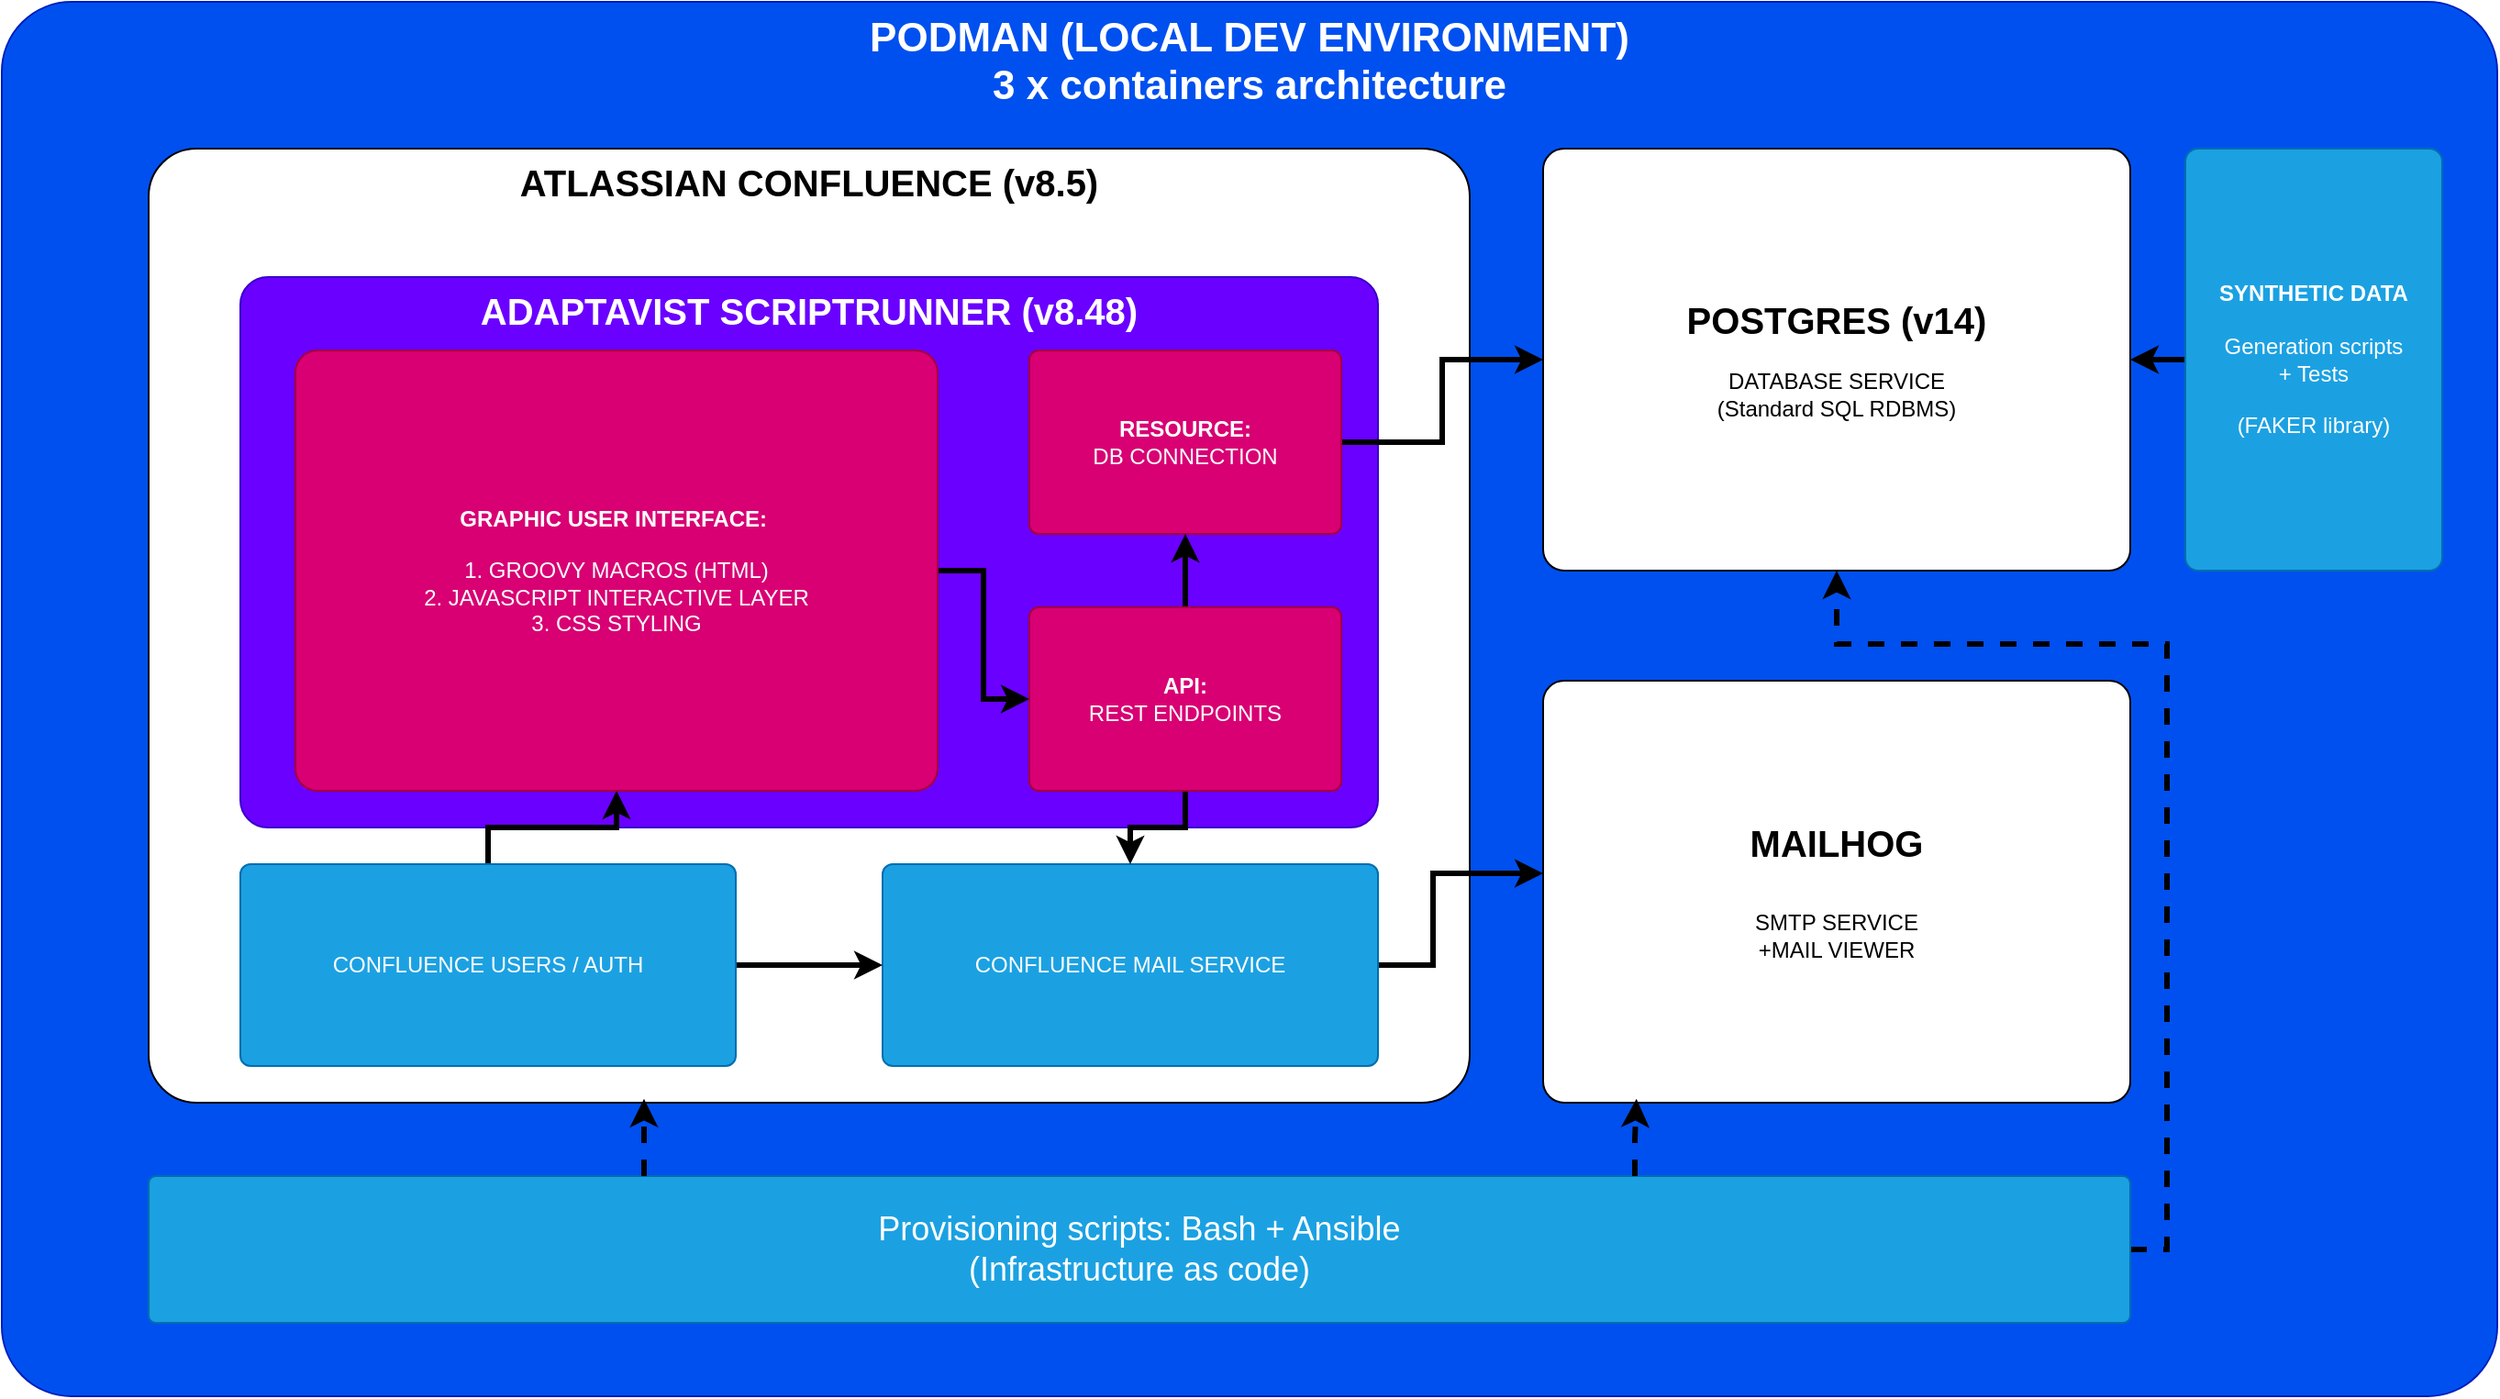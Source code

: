<mxfile version="28.0.4" pages="3">
  <diagram name="High level architecture" id="LxkDWcwQ9xdXdDk9w4zx">
    <mxGraphModel dx="3346" dy="1118" grid="1" gridSize="10" guides="1" tooltips="1" connect="1" arrows="1" fold="1" page="0" pageScale="1" pageWidth="827" pageHeight="1169" math="0" shadow="0">
      <root>
        <mxCell id="0" />
        <mxCell id="1" parent="0" />
        <mxCell id="Dx-IwjdV3NHCHEe5ZWhF-5" value="PODMAN (LOCAL DEV ENVIRONMENT)&lt;br&gt;3 x containers architecture" style="rounded=1;whiteSpace=wrap;html=1;verticalAlign=top;arcSize=5;fillColor=#0050ef;strokeColor=#001DBC;fontColor=#ffffff;fontSize=22;fontStyle=1" vertex="1" parent="1">
          <mxGeometry x="-40" y="160" width="1360" height="760" as="geometry" />
        </mxCell>
        <mxCell id="Dx-IwjdV3NHCHEe5ZWhF-1" value="ATLASSIAN CONFLUENCE (v8.5)" style="rounded=1;whiteSpace=wrap;html=1;verticalAlign=top;arcSize=5;fontStyle=1;fontSize=20;" vertex="1" parent="1">
          <mxGeometry x="40" y="240" width="720" height="520" as="geometry" />
        </mxCell>
        <mxCell id="Dx-IwjdV3NHCHEe5ZWhF-3" value="&lt;b&gt;&lt;font style=&quot;font-size: 20px;&quot;&gt;POSTGRES (v14)&lt;br&gt;&lt;/font&gt;&lt;/b&gt;&lt;br&gt;DATABASE SERVICE&lt;br&gt;(Standard SQL RDBMS)" style="rounded=1;whiteSpace=wrap;html=1;verticalAlign=middle;arcSize=5;" vertex="1" parent="1">
          <mxGeometry x="800" y="240" width="320" height="230" as="geometry" />
        </mxCell>
        <mxCell id="Dx-IwjdV3NHCHEe5ZWhF-4" value="&lt;b&gt;&lt;font style=&quot;font-size: 20px;&quot;&gt;MAILHOG&lt;br&gt;&lt;br&gt;&lt;/font&gt;&lt;/b&gt;SMTP SERVICE&lt;br&gt;+MAIL VIEWER" style="rounded=1;whiteSpace=wrap;html=1;verticalAlign=middle;arcSize=5;" vertex="1" parent="1">
          <mxGeometry x="800" y="530" width="320" height="230" as="geometry" />
        </mxCell>
        <mxCell id="Dx-IwjdV3NHCHEe5ZWhF-6" value="ADAPTAVIST SCRIPTRUNNER (v8.48)" style="rounded=1;whiteSpace=wrap;html=1;verticalAlign=top;arcSize=5;fillColor=#6a00ff;strokeColor=#3700CC;fontColor=#ffffff;fontStyle=1;fontSize=20;" vertex="1" parent="1">
          <mxGeometry x="90" y="310" width="620" height="300" as="geometry" />
        </mxCell>
        <mxCell id="Dx-IwjdV3NHCHEe5ZWhF-12" style="edgeStyle=orthogonalEdgeStyle;rounded=0;orthogonalLoop=1;jettySize=auto;html=1;exitX=1;exitY=0.5;exitDx=0;exitDy=0;strokeWidth=3;" edge="1" parent="1" source="Dx-IwjdV3NHCHEe5ZWhF-7" target="Dx-IwjdV3NHCHEe5ZWhF-4">
          <mxGeometry relative="1" as="geometry">
            <Array as="points">
              <mxPoint x="740" y="685" />
              <mxPoint x="740" y="635" />
            </Array>
          </mxGeometry>
        </mxCell>
        <mxCell id="Dx-IwjdV3NHCHEe5ZWhF-7" value="CONFLUENCE MAIL SERVICE" style="rounded=1;whiteSpace=wrap;html=1;verticalAlign=middle;arcSize=5;fillColor=#1ba1e2;fontColor=#ffffff;strokeColor=#006EAF;" vertex="1" parent="1">
          <mxGeometry x="440" y="630" width="270" height="110" as="geometry" />
        </mxCell>
        <mxCell id="Dx-IwjdV3NHCHEe5ZWhF-16" style="edgeStyle=orthogonalEdgeStyle;rounded=0;orthogonalLoop=1;jettySize=auto;html=1;exitX=0.5;exitY=0;exitDx=0;exitDy=0;strokeWidth=3;" edge="1" parent="1" source="Dx-IwjdV3NHCHEe5ZWhF-8" target="Dx-IwjdV3NHCHEe5ZWhF-11">
          <mxGeometry relative="1" as="geometry" />
        </mxCell>
        <mxCell id="Dx-IwjdV3NHCHEe5ZWhF-17" style="edgeStyle=orthogonalEdgeStyle;rounded=0;orthogonalLoop=1;jettySize=auto;html=1;exitX=1;exitY=0.5;exitDx=0;exitDy=0;entryX=0;entryY=0.5;entryDx=0;entryDy=0;strokeWidth=3;" edge="1" parent="1" source="Dx-IwjdV3NHCHEe5ZWhF-8" target="Dx-IwjdV3NHCHEe5ZWhF-7">
          <mxGeometry relative="1" as="geometry" />
        </mxCell>
        <mxCell id="Dx-IwjdV3NHCHEe5ZWhF-8" value="CONFLUENCE USERS / AUTH" style="rounded=1;whiteSpace=wrap;html=1;verticalAlign=middle;arcSize=5;fillColor=#1ba1e2;fontColor=#ffffff;strokeColor=#006EAF;" vertex="1" parent="1">
          <mxGeometry x="90" y="630" width="270" height="110" as="geometry" />
        </mxCell>
        <mxCell id="Dx-IwjdV3NHCHEe5ZWhF-15" style="edgeStyle=orthogonalEdgeStyle;rounded=0;orthogonalLoop=1;jettySize=auto;html=1;exitX=1;exitY=0.5;exitDx=0;exitDy=0;strokeWidth=3;" edge="1" parent="1" source="Dx-IwjdV3NHCHEe5ZWhF-9" target="Dx-IwjdV3NHCHEe5ZWhF-3">
          <mxGeometry relative="1" as="geometry" />
        </mxCell>
        <mxCell id="Dx-IwjdV3NHCHEe5ZWhF-9" value="&lt;b&gt;RESOURCE: &lt;/b&gt;&lt;br&gt;DB CONNECTION" style="rounded=1;whiteSpace=wrap;html=1;verticalAlign=middle;arcSize=5;fillColor=#d80073;fontColor=#ffffff;strokeColor=#A50040;" vertex="1" parent="1">
          <mxGeometry x="520" y="350" width="170" height="100" as="geometry" />
        </mxCell>
        <mxCell id="Dx-IwjdV3NHCHEe5ZWhF-14" style="edgeStyle=orthogonalEdgeStyle;rounded=0;orthogonalLoop=1;jettySize=auto;html=1;exitX=0.5;exitY=0;exitDx=0;exitDy=0;entryX=0.5;entryY=1;entryDx=0;entryDy=0;strokeWidth=3;" edge="1" parent="1" source="Dx-IwjdV3NHCHEe5ZWhF-10" target="Dx-IwjdV3NHCHEe5ZWhF-9">
          <mxGeometry relative="1" as="geometry" />
        </mxCell>
        <mxCell id="Dx-IwjdV3NHCHEe5ZWhF-18" style="edgeStyle=orthogonalEdgeStyle;rounded=0;orthogonalLoop=1;jettySize=auto;html=1;exitX=0.5;exitY=1;exitDx=0;exitDy=0;strokeWidth=3;" edge="1" parent="1" source="Dx-IwjdV3NHCHEe5ZWhF-10" target="Dx-IwjdV3NHCHEe5ZWhF-7">
          <mxGeometry relative="1" as="geometry" />
        </mxCell>
        <mxCell id="Dx-IwjdV3NHCHEe5ZWhF-10" value="&lt;b&gt;API:&lt;/b&gt;&lt;div&gt;REST ENDPOINTS&lt;/div&gt;" style="rounded=1;whiteSpace=wrap;html=1;verticalAlign=middle;arcSize=5;fillColor=#d80073;fontColor=#ffffff;strokeColor=#A50040;" vertex="1" parent="1">
          <mxGeometry x="520" y="490" width="170" height="100" as="geometry" />
        </mxCell>
        <mxCell id="Dx-IwjdV3NHCHEe5ZWhF-13" style="edgeStyle=orthogonalEdgeStyle;rounded=0;orthogonalLoop=1;jettySize=auto;html=1;exitX=1;exitY=0.5;exitDx=0;exitDy=0;entryX=0;entryY=0.5;entryDx=0;entryDy=0;strokeWidth=3;" edge="1" parent="1" source="Dx-IwjdV3NHCHEe5ZWhF-11" target="Dx-IwjdV3NHCHEe5ZWhF-10">
          <mxGeometry relative="1" as="geometry" />
        </mxCell>
        <mxCell id="Dx-IwjdV3NHCHEe5ZWhF-11" value="&lt;b&gt;GRAPHIC USER INTERFACE:&amp;nbsp;&lt;/b&gt;&lt;div&gt;&lt;b&gt;&lt;br&gt;&lt;/b&gt;1. GROOVY MACROS (HTML)&lt;div&gt;2. JAVASCRIPT INTERACTIVE LAYER&lt;/div&gt;&lt;div&gt;3. CSS STYLING&lt;/div&gt;&lt;/div&gt;" style="rounded=1;whiteSpace=wrap;html=1;verticalAlign=middle;arcSize=5;fillColor=#d80073;fontColor=#ffffff;strokeColor=#A50040;" vertex="1" parent="1">
          <mxGeometry x="120" y="350" width="350" height="240" as="geometry" />
        </mxCell>
        <mxCell id="0rwVJ0jBQ0QZUECnq9Dp-1" style="edgeStyle=orthogonalEdgeStyle;rounded=0;orthogonalLoop=1;jettySize=auto;html=1;exitX=1;exitY=0.5;exitDx=0;exitDy=0;strokeWidth=3;dashed=1;" edge="1" parent="1" source="Dx-IwjdV3NHCHEe5ZWhF-20" target="Dx-IwjdV3NHCHEe5ZWhF-3">
          <mxGeometry relative="1" as="geometry">
            <Array as="points">
              <mxPoint x="1140" y="840" />
              <mxPoint x="1140" y="510" />
              <mxPoint x="960" y="510" />
            </Array>
          </mxGeometry>
        </mxCell>
        <mxCell id="Dx-IwjdV3NHCHEe5ZWhF-20" value="Provisioning scripts: Bash + Ansible&lt;br&gt;(Infrastructure as code)" style="rounded=1;whiteSpace=wrap;html=1;verticalAlign=middle;arcSize=5;fillColor=#1ba1e2;fontColor=#ffffff;strokeColor=#006EAF;fontSize=18;" vertex="1" parent="1">
          <mxGeometry x="40" y="800" width="1080" height="80" as="geometry" />
        </mxCell>
        <mxCell id="Dx-IwjdV3NHCHEe5ZWhF-21" style="edgeStyle=orthogonalEdgeStyle;rounded=0;orthogonalLoop=1;jettySize=auto;html=1;exitX=0.25;exitY=0;exitDx=0;exitDy=0;entryX=0.375;entryY=0.996;entryDx=0;entryDy=0;entryPerimeter=0;strokeWidth=3;dashed=1;" edge="1" parent="1" source="Dx-IwjdV3NHCHEe5ZWhF-20" target="Dx-IwjdV3NHCHEe5ZWhF-1">
          <mxGeometry relative="1" as="geometry" />
        </mxCell>
        <mxCell id="Dx-IwjdV3NHCHEe5ZWhF-22" style="edgeStyle=orthogonalEdgeStyle;rounded=0;orthogonalLoop=1;jettySize=auto;html=1;exitX=0.75;exitY=0;exitDx=0;exitDy=0;entryX=0.159;entryY=0.991;entryDx=0;entryDy=0;entryPerimeter=0;strokeWidth=3;dashed=1;" edge="1" parent="1" source="Dx-IwjdV3NHCHEe5ZWhF-20" target="Dx-IwjdV3NHCHEe5ZWhF-4">
          <mxGeometry relative="1" as="geometry" />
        </mxCell>
        <mxCell id="Dx-IwjdV3NHCHEe5ZWhF-24" style="edgeStyle=orthogonalEdgeStyle;rounded=0;orthogonalLoop=1;jettySize=auto;html=1;exitX=0;exitY=0.5;exitDx=0;exitDy=0;entryX=1;entryY=0.5;entryDx=0;entryDy=0;strokeWidth=3;" edge="1" parent="1" source="Dx-IwjdV3NHCHEe5ZWhF-23" target="Dx-IwjdV3NHCHEe5ZWhF-3">
          <mxGeometry relative="1" as="geometry" />
        </mxCell>
        <mxCell id="Dx-IwjdV3NHCHEe5ZWhF-23" value="&lt;b&gt;SYNTHETIC DATA&lt;/b&gt;&lt;br&gt;&lt;br&gt;Generation scripts&lt;br&gt;+ Tests&lt;br&gt;&lt;br&gt;(FAKER library)" style="rounded=1;whiteSpace=wrap;html=1;verticalAlign=middle;arcSize=5;fillColor=#1ba1e2;fontColor=#ffffff;strokeColor=#006EAF;" vertex="1" parent="1">
          <mxGeometry x="1150" y="240" width="140" height="230" as="geometry" />
        </mxCell>
      </root>
    </mxGraphModel>
  </diagram>
  <diagram id="SSLR2j2kNBWK9VlGiIou" name="High level data model">
    <mxGraphModel dx="4146" dy="1518" grid="1" gridSize="10" guides="1" tooltips="1" connect="1" arrows="1" fold="1" page="0" pageScale="1" pageWidth="827" pageHeight="1169" math="0" shadow="0">
      <root>
        <mxCell id="0" />
        <mxCell id="1" parent="0" />
        <mxCell id="u8U4KRxFFCjfjTRPUa0_-1" value="&lt;b&gt;MIGRATION&lt;/b&gt;&amp;nbsp;&lt;br&gt;(ex: VICTORIA)" style="rounded=1;whiteSpace=wrap;html=1;" vertex="1" parent="1">
          <mxGeometry x="-480" y="80" width="120" height="60" as="geometry" />
        </mxCell>
        <mxCell id="u8U4KRxFFCjfjTRPUa0_-2" value="CANONICAL LAYER" style="text;html=1;align=left;verticalAlign=middle;whiteSpace=wrap;rounded=0;fontStyle=1;fontSize=19;" vertex="1" parent="1">
          <mxGeometry x="-730" y="75" width="200" height="30" as="geometry" />
        </mxCell>
        <mxCell id="u8U4KRxFFCjfjTRPUa0_-3" value="CORE ENTITIES" style="text;html=1;align=left;verticalAlign=middle;whiteSpace=wrap;rounded=0;fontStyle=1;fontSize=19;" vertex="1" parent="1">
          <mxGeometry x="-730" y="-230" width="200" height="30" as="geometry" />
        </mxCell>
        <mxCell id="u8U4KRxFFCjfjTRPUa0_-17" style="edgeStyle=orthogonalEdgeStyle;rounded=0;orthogonalLoop=1;jettySize=auto;html=1;exitX=1;exitY=0.5;exitDx=0;exitDy=0;entryX=0;entryY=0.5;entryDx=0;entryDy=0;endArrow=none;endFill=0;" edge="1" parent="1" source="u8U4KRxFFCjfjTRPUa0_-4" target="u8U4KRxFFCjfjTRPUa0_-5">
          <mxGeometry relative="1" as="geometry" />
        </mxCell>
        <mxCell id="u8U4KRxFFCjfjTRPUa0_-18" value="n-n" style="edgeLabel;html=1;align=center;verticalAlign=middle;resizable=0;points=[];" vertex="1" connectable="0" parent="u8U4KRxFFCjfjTRPUa0_-17">
          <mxGeometry x="0.025" y="-3" relative="1" as="geometry">
            <mxPoint as="offset" />
          </mxGeometry>
        </mxCell>
        <mxCell id="u8U4KRxFFCjfjTRPUa0_-69" style="edgeStyle=orthogonalEdgeStyle;rounded=0;orthogonalLoop=1;jettySize=auto;html=1;exitX=0.5;exitY=1;exitDx=0;exitDy=0;entryX=0.5;entryY=0;entryDx=0;entryDy=0;" edge="1" parent="1" source="u8U4KRxFFCjfjTRPUa0_-4" target="u8U4KRxFFCjfjTRPUa0_-68">
          <mxGeometry relative="1" as="geometry" />
        </mxCell>
        <mxCell id="u8U4KRxFFCjfjTRPUa0_-70" value="n-1" style="edgeLabel;html=1;align=center;verticalAlign=middle;resizable=0;points=[];" vertex="1" connectable="0" parent="u8U4KRxFFCjfjTRPUa0_-69">
          <mxGeometry x="-0.033" y="-1" relative="1" as="geometry">
            <mxPoint as="offset" />
          </mxGeometry>
        </mxCell>
        <mxCell id="u8U4KRxFFCjfjTRPUa0_-4" value="&lt;b&gt;USERS&lt;/b&gt;&lt;br&gt;(ex: GUQ)" style="rounded=1;whiteSpace=wrap;html=1;" vertex="1" parent="1">
          <mxGeometry x="-480" y="-240" width="120" height="60" as="geometry" />
        </mxCell>
        <mxCell id="u8U4KRxFFCjfjTRPUa0_-19" style="edgeStyle=orthogonalEdgeStyle;rounded=0;orthogonalLoop=1;jettySize=auto;html=1;exitX=1;exitY=0.5;exitDx=0;exitDy=0;endArrow=none;endFill=0;" edge="1" parent="1" source="u8U4KRxFFCjfjTRPUa0_-5" target="u8U4KRxFFCjfjTRPUa0_-7">
          <mxGeometry relative="1" as="geometry" />
        </mxCell>
        <mxCell id="u8U4KRxFFCjfjTRPUa0_-20" value="1-n" style="edgeLabel;html=1;align=center;verticalAlign=middle;resizable=0;points=[];" vertex="1" connectable="0" parent="u8U4KRxFFCjfjTRPUa0_-19">
          <mxGeometry x="-0.2" y="4" relative="1" as="geometry">
            <mxPoint as="offset" />
          </mxGeometry>
        </mxCell>
        <mxCell id="u8U4KRxFFCjfjTRPUa0_-5" value="&lt;b&gt;TEAMS&lt;/b&gt;&lt;br&gt;(ex: Core Banking)" style="rounded=1;whiteSpace=wrap;html=1;" vertex="1" parent="1">
          <mxGeometry x="-280" y="-240" width="120" height="60" as="geometry" />
        </mxCell>
        <mxCell id="u8U4KRxFFCjfjTRPUa0_-6" value="&lt;b&gt;ENVIRONMENTS&lt;/b&gt;&lt;br&gt;(ex: EV4)" style="rounded=1;whiteSpace=wrap;html=1;" vertex="1" parent="1">
          <mxGeometry x="-80" y="-160" width="120" height="60" as="geometry" />
        </mxCell>
        <mxCell id="u8U4KRxFFCjfjTRPUa0_-21" style="edgeStyle=orthogonalEdgeStyle;rounded=0;orthogonalLoop=1;jettySize=auto;html=1;exitX=1;exitY=0.5;exitDx=0;exitDy=0;entryX=0;entryY=0.5;entryDx=0;entryDy=0;endArrow=none;endFill=0;" edge="1" parent="1" source="u8U4KRxFFCjfjTRPUa0_-7" target="u8U4KRxFFCjfjTRPUa0_-8">
          <mxGeometry relative="1" as="geometry" />
        </mxCell>
        <mxCell id="u8U4KRxFFCjfjTRPUa0_-22" value="n-n" style="edgeLabel;html=1;align=center;verticalAlign=middle;resizable=0;points=[];" vertex="1" connectable="0" parent="u8U4KRxFFCjfjTRPUa0_-21">
          <mxGeometry x="-0.2" y="1" relative="1" as="geometry">
            <mxPoint as="offset" />
          </mxGeometry>
        </mxCell>
        <mxCell id="u8U4KRxFFCjfjTRPUa0_-23" style="edgeStyle=orthogonalEdgeStyle;rounded=0;orthogonalLoop=1;jettySize=auto;html=1;exitX=0.5;exitY=1;exitDx=0;exitDy=0;entryX=0.5;entryY=0;entryDx=0;entryDy=0;endArrow=none;endFill=0;" edge="1" parent="1" source="u8U4KRxFFCjfjTRPUa0_-7" target="u8U4KRxFFCjfjTRPUa0_-6">
          <mxGeometry relative="1" as="geometry" />
        </mxCell>
        <mxCell id="u8U4KRxFFCjfjTRPUa0_-24" value="n-n" style="edgeLabel;html=1;align=center;verticalAlign=middle;resizable=0;points=[];" vertex="1" connectable="0" parent="u8U4KRxFFCjfjTRPUa0_-23">
          <mxGeometry x="0.075" y="-1" relative="1" as="geometry">
            <mxPoint as="offset" />
          </mxGeometry>
        </mxCell>
        <mxCell id="u8U4KRxFFCjfjTRPUa0_-7" value="&lt;b&gt;APPLICATIONS&lt;/b&gt;&lt;br&gt;(ex: ATLAS)" style="rounded=1;whiteSpace=wrap;html=1;" vertex="1" parent="1">
          <mxGeometry x="-80" y="-300" width="120" height="60" as="geometry" />
        </mxCell>
        <mxCell id="u8U4KRxFFCjfjTRPUa0_-8" value="&lt;b&gt;LABELS&lt;/b&gt;" style="rounded=1;whiteSpace=wrap;html=1;" vertex="1" parent="1">
          <mxGeometry x="120" y="-300" width="120" height="60" as="geometry" />
        </mxCell>
        <mxCell id="u8U4KRxFFCjfjTRPUa0_-25" style="edgeStyle=orthogonalEdgeStyle;rounded=0;orthogonalLoop=1;jettySize=auto;html=1;exitX=0;exitY=0.5;exitDx=0;exitDy=0;entryX=1;entryY=0.5;entryDx=0;entryDy=0;" edge="1" parent="1" source="u8U4KRxFFCjfjTRPUa0_-9" target="u8U4KRxFFCjfjTRPUa0_-1">
          <mxGeometry relative="1" as="geometry" />
        </mxCell>
        <mxCell id="u8U4KRxFFCjfjTRPUa0_-26" value="1-n" style="edgeLabel;html=1;align=center;verticalAlign=middle;resizable=0;points=[];" vertex="1" connectable="0" parent="u8U4KRxFFCjfjTRPUa0_-25">
          <mxGeometry x="0.05" relative="1" as="geometry">
            <mxPoint as="offset" />
          </mxGeometry>
        </mxCell>
        <mxCell id="u8U4KRxFFCjfjTRPUa0_-43" style="edgeStyle=orthogonalEdgeStyle;rounded=0;orthogonalLoop=1;jettySize=auto;html=1;exitX=0.5;exitY=1;exitDx=0;exitDy=0;entryX=0.5;entryY=0;entryDx=0;entryDy=0;dashed=1;dashPattern=1 4;strokeColor=#FF99FF;" edge="1" parent="1" source="u8U4KRxFFCjfjTRPUa0_-9" target="u8U4KRxFFCjfjTRPUa0_-40">
          <mxGeometry relative="1" as="geometry" />
        </mxCell>
        <mxCell id="u8U4KRxFFCjfjTRPUa0_-9" value="&lt;b&gt;PLANS&lt;br&gt;(&lt;/b&gt;ex: RUN PLAN)&amp;nbsp;" style="rounded=1;whiteSpace=wrap;html=1;" vertex="1" parent="1">
          <mxGeometry x="-280" y="80" width="120" height="60" as="geometry" />
        </mxCell>
        <mxCell id="u8U4KRxFFCjfjTRPUa0_-27" style="edgeStyle=orthogonalEdgeStyle;rounded=0;orthogonalLoop=1;jettySize=auto;html=1;exitX=0;exitY=0.5;exitDx=0;exitDy=0;entryX=1;entryY=0.5;entryDx=0;entryDy=0;" edge="1" parent="1" source="u8U4KRxFFCjfjTRPUa0_-10" target="u8U4KRxFFCjfjTRPUa0_-9">
          <mxGeometry relative="1" as="geometry" />
        </mxCell>
        <mxCell id="u8U4KRxFFCjfjTRPUa0_-28" value="1-n" style="edgeLabel;html=1;align=center;verticalAlign=middle;resizable=0;points=[];" vertex="1" connectable="0" parent="u8U4KRxFFCjfjTRPUa0_-27">
          <mxGeometry x="0.025" y="2" relative="1" as="geometry">
            <mxPoint as="offset" />
          </mxGeometry>
        </mxCell>
        <mxCell id="u8U4KRxFFCjfjTRPUa0_-61" style="edgeStyle=orthogonalEdgeStyle;rounded=0;orthogonalLoop=1;jettySize=auto;html=1;exitX=0.5;exitY=1;exitDx=0;exitDy=0;entryX=0.5;entryY=0;entryDx=0;entryDy=0;dashed=1;dashPattern=1 4;strokeColor=#FF99FF;" edge="1" parent="1" source="u8U4KRxFFCjfjTRPUa0_-10" target="u8U4KRxFFCjfjTRPUa0_-44">
          <mxGeometry relative="1" as="geometry" />
        </mxCell>
        <mxCell id="u8U4KRxFFCjfjTRPUa0_-10" value="&lt;b&gt;SEQUENCES&lt;/b&gt;&lt;br&gt;(Ex: CSD Migration)" style="rounded=1;whiteSpace=wrap;html=1;" vertex="1" parent="1">
          <mxGeometry x="-80" y="80" width="120" height="60" as="geometry" />
        </mxCell>
        <mxCell id="u8U4KRxFFCjfjTRPUa0_-29" style="edgeStyle=orthogonalEdgeStyle;rounded=0;orthogonalLoop=1;jettySize=auto;html=1;exitX=0;exitY=0.5;exitDx=0;exitDy=0;entryX=1;entryY=0.5;entryDx=0;entryDy=0;" edge="1" parent="1" source="u8U4KRxFFCjfjTRPUa0_-11" target="u8U4KRxFFCjfjTRPUa0_-10">
          <mxGeometry relative="1" as="geometry" />
        </mxCell>
        <mxCell id="u8U4KRxFFCjfjTRPUa0_-30" value="1-n" style="edgeLabel;html=1;align=center;verticalAlign=middle;resizable=0;points=[];" vertex="1" connectable="0" parent="u8U4KRxFFCjfjTRPUa0_-29">
          <mxGeometry y="-2" relative="1" as="geometry">
            <mxPoint as="offset" />
          </mxGeometry>
        </mxCell>
        <mxCell id="u8U4KRxFFCjfjTRPUa0_-62" style="edgeStyle=orthogonalEdgeStyle;rounded=0;orthogonalLoop=1;jettySize=auto;html=1;exitX=0.25;exitY=1;exitDx=0;exitDy=0;entryX=0.25;entryY=0;entryDx=0;entryDy=0;dashed=1;dashPattern=1 4;strokeColor=#FF99FF;" edge="1" parent="1" source="u8U4KRxFFCjfjTRPUa0_-11" target="u8U4KRxFFCjfjTRPUa0_-45">
          <mxGeometry relative="1" as="geometry" />
        </mxCell>
        <mxCell id="u8U4KRxFFCjfjTRPUa0_-11" value="&lt;b&gt;PHASES&lt;/b&gt;&lt;br&gt;(ex: SECLI STAGING&lt;b&gt;)&lt;/b&gt;" style="rounded=1;whiteSpace=wrap;html=1;" vertex="1" parent="1">
          <mxGeometry x="120" y="80" width="120" height="60" as="geometry" />
        </mxCell>
        <mxCell id="u8U4KRxFFCjfjTRPUa0_-31" style="edgeStyle=orthogonalEdgeStyle;rounded=0;orthogonalLoop=1;jettySize=auto;html=1;exitX=0;exitY=0.5;exitDx=0;exitDy=0;entryX=1;entryY=0.5;entryDx=0;entryDy=0;" edge="1" parent="1" source="u8U4KRxFFCjfjTRPUa0_-12" target="u8U4KRxFFCjfjTRPUa0_-11">
          <mxGeometry relative="1" as="geometry" />
        </mxCell>
        <mxCell id="u8U4KRxFFCjfjTRPUa0_-32" value="1-n" style="edgeLabel;html=1;align=center;verticalAlign=middle;resizable=0;points=[];" vertex="1" connectable="0" parent="u8U4KRxFFCjfjTRPUa0_-31">
          <mxGeometry x="0.25" y="-1" relative="1" as="geometry">
            <mxPoint as="offset" />
          </mxGeometry>
        </mxCell>
        <mxCell id="u8U4KRxFFCjfjTRPUa0_-12" value="&lt;b&gt;STEPS&lt;/b&gt;&lt;br&gt;(ex: TRT-1680)" style="rounded=1;whiteSpace=wrap;html=1;" vertex="1" parent="1">
          <mxGeometry x="320" y="80" width="120" height="60" as="geometry" />
        </mxCell>
        <mxCell id="u8U4KRxFFCjfjTRPUa0_-33" style="edgeStyle=orthogonalEdgeStyle;rounded=0;orthogonalLoop=1;jettySize=auto;html=1;exitX=0;exitY=0.5;exitDx=0;exitDy=0;entryX=1;entryY=0.5;entryDx=0;entryDy=0;" edge="1" parent="1" source="u8U4KRxFFCjfjTRPUa0_-13" target="u8U4KRxFFCjfjTRPUa0_-12">
          <mxGeometry relative="1" as="geometry" />
        </mxCell>
        <mxCell id="u8U4KRxFFCjfjTRPUa0_-34" value="1-n" style="edgeLabel;html=1;align=center;verticalAlign=middle;resizable=0;points=[];" vertex="1" connectable="0" parent="u8U4KRxFFCjfjTRPUa0_-33">
          <mxGeometry x="0.05" y="-3" relative="1" as="geometry">
            <mxPoint as="offset" />
          </mxGeometry>
        </mxCell>
        <mxCell id="u8U4KRxFFCjfjTRPUa0_-37" style="edgeStyle=orthogonalEdgeStyle;rounded=0;orthogonalLoop=1;jettySize=auto;html=1;exitX=0.5;exitY=1;exitDx=0;exitDy=0;entryX=1;entryY=0.5;entryDx=0;entryDy=0;" edge="1" parent="1" source="u8U4KRxFFCjfjTRPUa0_-13" target="u8U4KRxFFCjfjTRPUa0_-14">
          <mxGeometry relative="1" as="geometry" />
        </mxCell>
        <mxCell id="u8U4KRxFFCjfjTRPUa0_-38" value="1-n" style="edgeLabel;html=1;align=center;verticalAlign=middle;resizable=0;points=[];" vertex="1" connectable="0" parent="u8U4KRxFFCjfjTRPUa0_-37">
          <mxGeometry x="0.052" y="1" relative="1" as="geometry">
            <mxPoint as="offset" />
          </mxGeometry>
        </mxCell>
        <mxCell id="u8U4KRxFFCjfjTRPUa0_-63" style="edgeStyle=orthogonalEdgeStyle;rounded=0;orthogonalLoop=1;jettySize=auto;html=1;exitX=0.75;exitY=1;exitDx=0;exitDy=0;entryX=0.75;entryY=0;entryDx=0;entryDy=0;dashed=1;dashPattern=1 4;strokeColor=#FF99FF;" edge="1" parent="1" source="u8U4KRxFFCjfjTRPUa0_-13" target="u8U4KRxFFCjfjTRPUa0_-47">
          <mxGeometry relative="1" as="geometry" />
        </mxCell>
        <mxCell id="u8U4KRxFFCjfjTRPUa0_-13" value="&lt;b&gt;INSTRUCTIONS&lt;/b&gt;" style="rounded=1;whiteSpace=wrap;html=1;" vertex="1" parent="1">
          <mxGeometry x="520" y="80" width="120" height="60" as="geometry" />
        </mxCell>
        <mxCell id="u8U4KRxFFCjfjTRPUa0_-35" style="edgeStyle=orthogonalEdgeStyle;rounded=0;orthogonalLoop=1;jettySize=auto;html=1;exitX=0;exitY=0.5;exitDx=0;exitDy=0;entryX=0.5;entryY=1;entryDx=0;entryDy=0;" edge="1" parent="1" source="u8U4KRxFFCjfjTRPUa0_-14" target="u8U4KRxFFCjfjTRPUa0_-11">
          <mxGeometry relative="1" as="geometry" />
        </mxCell>
        <mxCell id="u8U4KRxFFCjfjTRPUa0_-36" value="1-n" style="edgeLabel;html=1;align=center;verticalAlign=middle;resizable=0;points=[];" vertex="1" connectable="0" parent="u8U4KRxFFCjfjTRPUa0_-35">
          <mxGeometry x="-0.052" y="1" relative="1" as="geometry">
            <mxPoint as="offset" />
          </mxGeometry>
        </mxCell>
        <mxCell id="u8U4KRxFFCjfjTRPUa0_-14" value="&lt;b&gt;CONTROLS&lt;/b&gt;&lt;div&gt;(ex: C1019)&lt;/div&gt;" style="rounded=1;whiteSpace=wrap;html=1;" vertex="1" parent="1">
          <mxGeometry x="320" y="200" width="120" height="60" as="geometry" />
        </mxCell>
        <mxCell id="u8U4KRxFFCjfjTRPUa0_-15" value="&lt;b&gt;ENV_ROLES&lt;/b&gt;&lt;br&gt;(ex: TEST)" style="rounded=1;whiteSpace=wrap;html=1;" vertex="1" parent="1">
          <mxGeometry x="-840" y="540" width="120" height="60" as="geometry" />
        </mxCell>
        <mxCell id="u8U4KRxFFCjfjTRPUa0_-16" value="&lt;b&gt;STATUSES&lt;/b&gt;" style="rounded=1;whiteSpace=wrap;html=1;" vertex="1" parent="1">
          <mxGeometry x="-280" y="700" width="120" height="60" as="geometry" />
        </mxCell>
        <mxCell id="u8U4KRxFFCjfjTRPUa0_-39" value="INSTANCE LAYER" style="text;html=1;align=left;verticalAlign=middle;whiteSpace=wrap;rounded=0;fontStyle=1;fontSize=19;" vertex="1" parent="1">
          <mxGeometry x="-730" y="380" width="200" height="30" as="geometry" />
        </mxCell>
        <mxCell id="u8U4KRxFFCjfjTRPUa0_-54" style="edgeStyle=orthogonalEdgeStyle;rounded=0;orthogonalLoop=1;jettySize=auto;html=1;exitX=0;exitY=0.5;exitDx=0;exitDy=0;entryX=1;entryY=0.5;entryDx=0;entryDy=0;" edge="1" parent="1" source="u8U4KRxFFCjfjTRPUa0_-40" target="u8U4KRxFFCjfjTRPUa0_-41">
          <mxGeometry relative="1" as="geometry" />
        </mxCell>
        <mxCell id="u8U4KRxFFCjfjTRPUa0_-40" value="&lt;b&gt;PLANS_I&lt;/b&gt;" style="rounded=1;whiteSpace=wrap;html=1;" vertex="1" parent="1">
          <mxGeometry x="-280" y="360" width="120" height="60" as="geometry" />
        </mxCell>
        <mxCell id="u8U4KRxFFCjfjTRPUa0_-52" style="edgeStyle=orthogonalEdgeStyle;rounded=0;orthogonalLoop=1;jettySize=auto;html=1;exitX=0.5;exitY=1;exitDx=0;exitDy=0;entryX=0.5;entryY=0;entryDx=0;entryDy=0;" edge="1" parent="1" source="u8U4KRxFFCjfjTRPUa0_-41" target="u8U4KRxFFCjfjTRPUa0_-49">
          <mxGeometry relative="1" as="geometry" />
        </mxCell>
        <mxCell id="u8U4KRxFFCjfjTRPUa0_-53" value="n-1" style="edgeLabel;html=1;align=center;verticalAlign=middle;resizable=0;points=[];" vertex="1" connectable="0" parent="u8U4KRxFFCjfjTRPUa0_-52">
          <mxGeometry x="-0.033" y="-2" relative="1" as="geometry">
            <mxPoint as="offset" />
          </mxGeometry>
        </mxCell>
        <mxCell id="u8U4KRxFFCjfjTRPUa0_-64" style="edgeStyle=orthogonalEdgeStyle;rounded=0;orthogonalLoop=1;jettySize=auto;html=1;exitX=0.5;exitY=0;exitDx=0;exitDy=0;entryX=0.5;entryY=1;entryDx=0;entryDy=0;" edge="1" parent="1" source="u8U4KRxFFCjfjTRPUa0_-41" target="u8U4KRxFFCjfjTRPUa0_-1">
          <mxGeometry relative="1" as="geometry" />
        </mxCell>
        <mxCell id="u8U4KRxFFCjfjTRPUa0_-65" value="n-1" style="edgeLabel;html=1;align=center;verticalAlign=middle;resizable=0;points=[];" vertex="1" connectable="0" parent="u8U4KRxFFCjfjTRPUa0_-64">
          <mxGeometry x="-0.091" y="2" relative="1" as="geometry">
            <mxPoint as="offset" />
          </mxGeometry>
        </mxCell>
        <mxCell id="u8U4KRxFFCjfjTRPUa0_-41" value="&lt;b&gt;ITERATIONS&lt;/b&gt;&lt;br&gt;(ex: DR2)" style="rounded=1;whiteSpace=wrap;html=1;" vertex="1" parent="1">
          <mxGeometry x="-480" y="360" width="120" height="60" as="geometry" />
        </mxCell>
        <mxCell id="u8U4KRxFFCjfjTRPUa0_-55" style="edgeStyle=orthogonalEdgeStyle;rounded=0;orthogonalLoop=1;jettySize=auto;html=1;exitX=0;exitY=0.5;exitDx=0;exitDy=0;entryX=1;entryY=0.5;entryDx=0;entryDy=0;" edge="1" parent="1" source="u8U4KRxFFCjfjTRPUa0_-44" target="u8U4KRxFFCjfjTRPUa0_-40">
          <mxGeometry relative="1" as="geometry" />
        </mxCell>
        <mxCell id="u8U4KRxFFCjfjTRPUa0_-44" value="&lt;b&gt;SEQUENCES_I&lt;/b&gt;" style="rounded=1;whiteSpace=wrap;html=1;" vertex="1" parent="1">
          <mxGeometry x="-80" y="360" width="120" height="60" as="geometry" />
        </mxCell>
        <mxCell id="u8U4KRxFFCjfjTRPUa0_-56" style="edgeStyle=orthogonalEdgeStyle;rounded=0;orthogonalLoop=1;jettySize=auto;html=1;exitX=0;exitY=0.5;exitDx=0;exitDy=0;entryX=1;entryY=0.5;entryDx=0;entryDy=0;" edge="1" parent="1" source="u8U4KRxFFCjfjTRPUa0_-45" target="u8U4KRxFFCjfjTRPUa0_-44">
          <mxGeometry relative="1" as="geometry" />
        </mxCell>
        <mxCell id="u8U4KRxFFCjfjTRPUa0_-45" value="&lt;b&gt;PHASES_I&lt;/b&gt;" style="rounded=1;whiteSpace=wrap;html=1;" vertex="1" parent="1">
          <mxGeometry x="120" y="360" width="120" height="60" as="geometry" />
        </mxCell>
        <mxCell id="u8U4KRxFFCjfjTRPUa0_-57" style="edgeStyle=orthogonalEdgeStyle;rounded=0;orthogonalLoop=1;jettySize=auto;html=1;exitX=0;exitY=0.5;exitDx=0;exitDy=0;" edge="1" parent="1" source="u8U4KRxFFCjfjTRPUa0_-46" target="u8U4KRxFFCjfjTRPUa0_-45">
          <mxGeometry relative="1" as="geometry" />
        </mxCell>
        <mxCell id="u8U4KRxFFCjfjTRPUa0_-46" value="&lt;b&gt;STEPS_I&lt;/b&gt;" style="rounded=1;whiteSpace=wrap;html=1;" vertex="1" parent="1">
          <mxGeometry x="320" y="360" width="120" height="60" as="geometry" />
        </mxCell>
        <mxCell id="u8U4KRxFFCjfjTRPUa0_-58" style="edgeStyle=orthogonalEdgeStyle;rounded=0;orthogonalLoop=1;jettySize=auto;html=1;exitX=0;exitY=0.5;exitDx=0;exitDy=0;" edge="1" parent="1" source="u8U4KRxFFCjfjTRPUa0_-47" target="u8U4KRxFFCjfjTRPUa0_-46">
          <mxGeometry relative="1" as="geometry" />
        </mxCell>
        <mxCell id="u8U4KRxFFCjfjTRPUa0_-59" style="edgeStyle=orthogonalEdgeStyle;rounded=0;orthogonalLoop=1;jettySize=auto;html=1;exitX=0.5;exitY=1;exitDx=0;exitDy=0;entryX=1;entryY=0.5;entryDx=0;entryDy=0;" edge="1" parent="1" source="u8U4KRxFFCjfjTRPUa0_-47" target="u8U4KRxFFCjfjTRPUa0_-48">
          <mxGeometry relative="1" as="geometry" />
        </mxCell>
        <mxCell id="u8U4KRxFFCjfjTRPUa0_-47" value="&lt;b&gt;INSTRUCTIONS_I&lt;/b&gt;" style="rounded=1;whiteSpace=wrap;html=1;" vertex="1" parent="1">
          <mxGeometry x="520" y="360" width="120" height="60" as="geometry" />
        </mxCell>
        <mxCell id="u8U4KRxFFCjfjTRPUa0_-60" style="edgeStyle=orthogonalEdgeStyle;rounded=0;orthogonalLoop=1;jettySize=auto;html=1;exitX=0;exitY=0.5;exitDx=0;exitDy=0;entryX=0.5;entryY=1;entryDx=0;entryDy=0;" edge="1" parent="1" source="u8U4KRxFFCjfjTRPUa0_-48" target="u8U4KRxFFCjfjTRPUa0_-45">
          <mxGeometry relative="1" as="geometry" />
        </mxCell>
        <mxCell id="u8U4KRxFFCjfjTRPUa0_-48" value="&lt;b&gt;CONTROLS_I&lt;/b&gt;" style="rounded=1;whiteSpace=wrap;html=1;" vertex="1" parent="1">
          <mxGeometry x="320" y="480" width="120" height="60" as="geometry" />
        </mxCell>
        <mxCell id="u8U4KRxFFCjfjTRPUa0_-49" value="&lt;b&gt;ITERATION_TYPES&lt;/b&gt;&lt;br&gt;(ex: DR)" style="rounded=1;whiteSpace=wrap;html=1;" vertex="1" parent="1">
          <mxGeometry x="-480" y="480" width="120" height="60" as="geometry" />
        </mxCell>
        <mxCell id="u8U4KRxFFCjfjTRPUa0_-66" value="AUDIT LAYER" style="text;html=1;align=left;verticalAlign=middle;whiteSpace=wrap;rounded=0;fontStyle=1;fontSize=19;" vertex="1" parent="1">
          <mxGeometry x="-730" y="710" width="200" height="30" as="geometry" />
        </mxCell>
        <mxCell id="u8U4KRxFFCjfjTRPUa0_-67" value="&lt;b&gt;AUDIT_LOG&lt;/b&gt;" style="rounded=1;whiteSpace=wrap;html=1;" vertex="1" parent="1">
          <mxGeometry x="-480" y="700" width="120" height="60" as="geometry" />
        </mxCell>
        <mxCell id="u8U4KRxFFCjfjTRPUa0_-68" value="&lt;b&gt;ROLES&lt;/b&gt;&lt;br&gt;(ex: PILOT)" style="rounded=1;whiteSpace=wrap;html=1;" vertex="1" parent="1">
          <mxGeometry x="-480" y="-120" width="120" height="60" as="geometry" />
        </mxCell>
        <mxCell id="u8U4KRxFFCjfjTRPUa0_-75" style="edgeStyle=orthogonalEdgeStyle;rounded=0;orthogonalLoop=1;jettySize=auto;html=1;exitX=1;exitY=0.5;exitDx=0;exitDy=0;entryX=0;entryY=0.5;entryDx=0;entryDy=0;" edge="1" parent="1" source="u8U4KRxFFCjfjTRPUa0_-71" target="u8U4KRxFFCjfjTRPUa0_-49">
          <mxGeometry relative="1" as="geometry" />
        </mxCell>
        <mxCell id="u8U4KRxFFCjfjTRPUa0_-76" style="edgeStyle=orthogonalEdgeStyle;rounded=0;orthogonalLoop=1;jettySize=auto;html=1;exitX=0;exitY=0.5;exitDx=0;exitDy=0;entryX=0.5;entryY=0;entryDx=0;entryDy=0;" edge="1" parent="1" source="u8U4KRxFFCjfjTRPUa0_-71" target="u8U4KRxFFCjfjTRPUa0_-15">
          <mxGeometry relative="1" as="geometry" />
        </mxCell>
        <mxCell id="u8U4KRxFFCjfjTRPUa0_-77" style="edgeStyle=orthogonalEdgeStyle;rounded=0;orthogonalLoop=1;jettySize=auto;html=1;exitX=0;exitY=0.5;exitDx=0;exitDy=0;entryX=0.5;entryY=1;entryDx=0;entryDy=0;" edge="1" parent="1" source="u8U4KRxFFCjfjTRPUa0_-71" target="u8U4KRxFFCjfjTRPUa0_-6">
          <mxGeometry relative="1" as="geometry">
            <Array as="points">
              <mxPoint x="-780" y="510" />
              <mxPoint x="-780" y="10" />
              <mxPoint x="-20" y="10" />
            </Array>
          </mxGeometry>
        </mxCell>
        <mxCell id="u8U4KRxFFCjfjTRPUa0_-71" value="&lt;b&gt;ENV_x_ITERATIONS&lt;/b&gt;" style="rounded=1;whiteSpace=wrap;html=1;" vertex="1" parent="1">
          <mxGeometry x="-680" y="480" width="120" height="60" as="geometry" />
        </mxCell>
      </root>
    </mxGraphModel>
  </diagram>
  <diagram id="ReGTOkJes-MLVKs_ZIqJ" name="Functional architecture">
    <mxGraphModel dx="2883" dy="1039" grid="1" gridSize="10" guides="1" tooltips="1" connect="1" arrows="1" fold="1" page="0" pageScale="1" pageWidth="827" pageHeight="1169" math="0" shadow="0">
      <root>
        <mxCell id="0" />
        <mxCell id="1" parent="0" />
        <mxCell id="atugUuBUGDOx-Fq1OL0i-19" style="edgeStyle=orthogonalEdgeStyle;rounded=0;orthogonalLoop=1;jettySize=auto;html=1;exitX=0.5;exitY=1;exitDx=0;exitDy=0;strokeWidth=3;" edge="1" parent="1" source="atugUuBUGDOx-Fq1OL0i-3" target="atugUuBUGDOx-Fq1OL0i-4">
          <mxGeometry relative="1" as="geometry" />
        </mxCell>
        <mxCell id="atugUuBUGDOx-Fq1OL0i-43" style="edgeStyle=orthogonalEdgeStyle;rounded=0;orthogonalLoop=1;jettySize=auto;html=1;exitX=0.5;exitY=1;exitDx=0;exitDy=0;strokeWidth=3;" edge="1" parent="1" source="atugUuBUGDOx-Fq1OL0i-3" target="atugUuBUGDOx-Fq1OL0i-22">
          <mxGeometry relative="1" as="geometry" />
        </mxCell>
        <mxCell id="atugUuBUGDOx-Fq1OL0i-50" style="edgeStyle=orthogonalEdgeStyle;rounded=0;orthogonalLoop=1;jettySize=auto;html=1;exitX=0.5;exitY=1;exitDx=0;exitDy=0;strokeWidth=3;" edge="1" parent="1" source="atugUuBUGDOx-Fq1OL0i-3" target="atugUuBUGDOx-Fq1OL0i-49">
          <mxGeometry relative="1" as="geometry" />
        </mxCell>
        <mxCell id="atugUuBUGDOx-Fq1OL0i-204" style="edgeStyle=orthogonalEdgeStyle;rounded=0;orthogonalLoop=1;jettySize=auto;html=1;exitX=0.5;exitY=1;exitDx=0;exitDy=0;" edge="1" parent="1" source="atugUuBUGDOx-Fq1OL0i-3" target="atugUuBUGDOx-Fq1OL0i-201">
          <mxGeometry relative="1" as="geometry" />
        </mxCell>
        <mxCell id="atugUuBUGDOx-Fq1OL0i-205" style="edgeStyle=orthogonalEdgeStyle;rounded=0;orthogonalLoop=1;jettySize=auto;html=1;exitX=0.5;exitY=1;exitDx=0;exitDy=0;entryX=0.5;entryY=0;entryDx=0;entryDy=0;" edge="1" parent="1" source="atugUuBUGDOx-Fq1OL0i-3" target="atugUuBUGDOx-Fq1OL0i-202">
          <mxGeometry relative="1" as="geometry" />
        </mxCell>
        <mxCell id="atugUuBUGDOx-Fq1OL0i-206" style="edgeStyle=orthogonalEdgeStyle;rounded=0;orthogonalLoop=1;jettySize=auto;html=1;exitX=0.5;exitY=1;exitDx=0;exitDy=0;entryX=0.5;entryY=0;entryDx=0;entryDy=0;" edge="1" parent="1" source="atugUuBUGDOx-Fq1OL0i-3" target="atugUuBUGDOx-Fq1OL0i-203">
          <mxGeometry relative="1" as="geometry" />
        </mxCell>
        <mxCell id="atugUuBUGDOx-Fq1OL0i-3" value="&lt;font style=&quot;font-size: 24px;&quot;&gt;CONFLUENCE HOME&lt;/font&gt;&lt;div&gt;&lt;span style=&quot;font-size: 24px;&quot;&gt;&lt;br&gt;&lt;/span&gt;UMIG WELCOME PAGE&lt;br&gt;&lt;br&gt;MENU&lt;/div&gt;" style="rounded=0;whiteSpace=wrap;html=1;fillColor=#f5f5f5;gradientColor=#b3b3b3;strokeColor=#666666;fontColor=#000000;fontSize=18;verticalAlign=middle;fontStyle=1" vertex="1" parent="1">
          <mxGeometry x="-220" y="-320" width="440" height="240" as="geometry" />
        </mxCell>
        <mxCell id="atugUuBUGDOx-Fq1OL0i-4" value="UMIG ADMIN GUI" style="rounded=0;whiteSpace=wrap;html=1;fillColor=#f5f5f5;gradientColor=#b3b3b3;strokeColor=#666666;fontColor=#000000;fontSize=18;verticalAlign=top;fontStyle=1" vertex="1" parent="1">
          <mxGeometry x="-1000" y="40" width="640" height="400" as="geometry" />
        </mxCell>
        <mxCell id="atugUuBUGDOx-Fq1OL0i-15" style="edgeStyle=orthogonalEdgeStyle;rounded=0;orthogonalLoop=1;jettySize=auto;html=1;exitX=0.5;exitY=1;exitDx=0;exitDy=0;entryX=0.5;entryY=0;entryDx=0;entryDy=0;strokeColor=#000000;strokeWidth=2;" edge="1" parent="1" source="atugUuBUGDOx-Fq1OL0i-10" target="atugUuBUGDOx-Fq1OL0i-11">
          <mxGeometry relative="1" as="geometry" />
        </mxCell>
        <mxCell id="atugUuBUGDOx-Fq1OL0i-16" style="edgeStyle=orthogonalEdgeStyle;rounded=0;orthogonalLoop=1;jettySize=auto;html=1;exitX=0.5;exitY=1;exitDx=0;exitDy=0;entryX=0.5;entryY=0;entryDx=0;entryDy=0;strokeColor=#000000;strokeWidth=2;" edge="1" parent="1" source="atugUuBUGDOx-Fq1OL0i-10" target="atugUuBUGDOx-Fq1OL0i-12">
          <mxGeometry relative="1" as="geometry" />
        </mxCell>
        <mxCell id="atugUuBUGDOx-Fq1OL0i-17" style="edgeStyle=orthogonalEdgeStyle;rounded=0;orthogonalLoop=1;jettySize=auto;html=1;exitX=0.5;exitY=1;exitDx=0;exitDy=0;strokeColor=#000000;strokeWidth=2;" edge="1" parent="1" source="atugUuBUGDOx-Fq1OL0i-10" target="atugUuBUGDOx-Fq1OL0i-13">
          <mxGeometry relative="1" as="geometry" />
        </mxCell>
        <mxCell id="atugUuBUGDOx-Fq1OL0i-18" style="edgeStyle=orthogonalEdgeStyle;rounded=0;orthogonalLoop=1;jettySize=auto;html=1;exitX=0.5;exitY=1;exitDx=0;exitDy=0;strokeColor=#000000;strokeWidth=2;" edge="1" parent="1" source="atugUuBUGDOx-Fq1OL0i-10" target="atugUuBUGDOx-Fq1OL0i-14">
          <mxGeometry relative="1" as="geometry" />
        </mxCell>
        <mxCell id="atugUuBUGDOx-Fq1OL0i-10" value="LOGIN" style="rounded=0;whiteSpace=wrap;html=1;" vertex="1" parent="1">
          <mxGeometry x="-740" y="140" width="120" height="60" as="geometry" />
        </mxCell>
        <mxCell id="atugUuBUGDOx-Fq1OL0i-11" value="ENTITIES MANAGEMENT" style="rounded=0;whiteSpace=wrap;html=1;" vertex="1" parent="1">
          <mxGeometry x="-970" y="280" width="120" height="60" as="geometry" />
        </mxCell>
        <mxCell id="atugUuBUGDOx-Fq1OL0i-12" value="PLANS MANAGEMENT" style="rounded=0;whiteSpace=wrap;html=1;fillColor=#f5f5f5;fontColor=#333333;strokeColor=#666666;" vertex="1" parent="1">
          <mxGeometry x="-820" y="280" width="120" height="60" as="geometry" />
        </mxCell>
        <mxCell id="atugUuBUGDOx-Fq1OL0i-13" value="AUDIT" style="rounded=0;whiteSpace=wrap;html=1;fillColor=#f5f5f5;fontColor=#333333;strokeColor=#666666;" vertex="1" parent="1">
          <mxGeometry x="-670" y="280" width="120" height="60" as="geometry" />
        </mxCell>
        <mxCell id="atugUuBUGDOx-Fq1OL0i-14" value="CONFIG" style="rounded=0;whiteSpace=wrap;html=1;fillColor=#f5f5f5;strokeColor=#666666;fontColor=#333333;" vertex="1" parent="1">
          <mxGeometry x="-520" y="280" width="120" height="60" as="geometry" />
        </mxCell>
        <mxCell id="atugUuBUGDOx-Fq1OL0i-21" style="edgeStyle=orthogonalEdgeStyle;rounded=0;orthogonalLoop=1;jettySize=auto;html=1;exitX=0;exitY=0.5;exitDx=0;exitDy=0;strokeColor=#000000;strokeWidth=2;" edge="1" parent="1" source="atugUuBUGDOx-Fq1OL0i-20" target="atugUuBUGDOx-Fq1OL0i-10">
          <mxGeometry relative="1" as="geometry" />
        </mxCell>
        <mxCell id="atugUuBUGDOx-Fq1OL0i-20" value="SUPER ADMIN&lt;div&gt;ADMIN&lt;/div&gt;&lt;div&gt;PILOT&lt;/div&gt;" style="shape=process;whiteSpace=wrap;html=1;backgroundOutline=1;" vertex="1" parent="1">
          <mxGeometry x="-570" y="140" width="120" height="60" as="geometry" />
        </mxCell>
        <mxCell id="atugUuBUGDOx-Fq1OL0i-22" value="ITERATION VIEW" style="rounded=0;whiteSpace=wrap;html=1;fillColor=#f5f5f5;gradientColor=#b3b3b3;strokeColor=#000000;fontColor=#000000;fontSize=18;verticalAlign=top;fontStyle=1;strokeWidth=2;" vertex="1" parent="1">
          <mxGeometry x="-320" y="40" width="640" height="400" as="geometry" />
        </mxCell>
        <mxCell id="atugUuBUGDOx-Fq1OL0i-35" style="edgeStyle=orthogonalEdgeStyle;rounded=0;orthogonalLoop=1;jettySize=auto;html=1;exitX=1;exitY=0.5;exitDx=0;exitDy=0;entryX=0;entryY=0.5;entryDx=0;entryDy=0;strokeColor=#000000;" edge="1" parent="1" source="atugUuBUGDOx-Fq1OL0i-23" target="atugUuBUGDOx-Fq1OL0i-24">
          <mxGeometry relative="1" as="geometry" />
        </mxCell>
        <mxCell id="atugUuBUGDOx-Fq1OL0i-23" value="Migration selector" style="rounded=0;whiteSpace=wrap;html=1;" vertex="1" parent="1">
          <mxGeometry x="-150" y="90" width="120" height="30" as="geometry" />
        </mxCell>
        <mxCell id="atugUuBUGDOx-Fq1OL0i-36" style="edgeStyle=orthogonalEdgeStyle;rounded=0;orthogonalLoop=1;jettySize=auto;html=1;exitX=1;exitY=0.5;exitDx=0;exitDy=0;entryX=0;entryY=0.5;entryDx=0;entryDy=0;strokeColor=#000000;" edge="1" parent="1" source="atugUuBUGDOx-Fq1OL0i-24" target="atugUuBUGDOx-Fq1OL0i-25">
          <mxGeometry relative="1" as="geometry" />
        </mxCell>
        <mxCell id="atugUuBUGDOx-Fq1OL0i-24" value="Iteration selector" style="rounded=0;whiteSpace=wrap;html=1;" vertex="1" parent="1">
          <mxGeometry x="10" y="90" width="120" height="30" as="geometry" />
        </mxCell>
        <mxCell id="atugUuBUGDOx-Fq1OL0i-25" value="Plan selector" style="rounded=0;whiteSpace=wrap;html=1;" vertex="1" parent="1">
          <mxGeometry x="170" y="90" width="120" height="30" as="geometry" />
        </mxCell>
        <mxCell id="atugUuBUGDOx-Fq1OL0i-34" style="edgeStyle=orthogonalEdgeStyle;rounded=0;orthogonalLoop=1;jettySize=auto;html=1;exitX=0.5;exitY=1;exitDx=0;exitDy=0;strokeWidth=2;strokeColor=#000000;" edge="1" parent="1" source="atugUuBUGDOx-Fq1OL0i-26" target="atugUuBUGDOx-Fq1OL0i-27">
          <mxGeometry relative="1" as="geometry" />
        </mxCell>
        <mxCell id="atugUuBUGDOx-Fq1OL0i-26" value="Selectors" style="text;html=1;align=center;verticalAlign=middle;whiteSpace=wrap;rounded=0;fontColor=#000000;fontStyle=1;fontSize=18;" vertex="1" parent="1">
          <mxGeometry x="-260" y="90" width="60" height="30" as="geometry" />
        </mxCell>
        <mxCell id="atugUuBUGDOx-Fq1OL0i-27" value="Filters" style="text;html=1;align=center;verticalAlign=middle;whiteSpace=wrap;rounded=0;fontColor=#000000;fontStyle=1;fontSize=18;" vertex="1" parent="1">
          <mxGeometry x="-260" y="140" width="60" height="30" as="geometry" />
        </mxCell>
        <mxCell id="atugUuBUGDOx-Fq1OL0i-37" style="edgeStyle=orthogonalEdgeStyle;rounded=0;orthogonalLoop=1;jettySize=auto;html=1;exitX=0.5;exitY=1;exitDx=0;exitDy=0;strokeWidth=2;strokeColor=#000000;" edge="1" parent="1" source="atugUuBUGDOx-Fq1OL0i-28" target="atugUuBUGDOx-Fq1OL0i-32">
          <mxGeometry relative="1" as="geometry">
            <Array as="points">
              <mxPoint x="-105" y="190" />
              <mxPoint x="-150" y="190" />
            </Array>
          </mxGeometry>
        </mxCell>
        <mxCell id="atugUuBUGDOx-Fq1OL0i-28" value="Sequences" style="rounded=0;whiteSpace=wrap;html=1;" vertex="1" parent="1">
          <mxGeometry x="-150" y="140" width="90" height="30" as="geometry" />
        </mxCell>
        <mxCell id="atugUuBUGDOx-Fq1OL0i-39" style="edgeStyle=orthogonalEdgeStyle;rounded=0;orthogonalLoop=1;jettySize=auto;html=1;exitX=0.5;exitY=1;exitDx=0;exitDy=0;entryX=0.5;entryY=0;entryDx=0;entryDy=0;strokeWidth=2;strokeColor=#000000;" edge="1" parent="1" source="atugUuBUGDOx-Fq1OL0i-29" target="atugUuBUGDOx-Fq1OL0i-32">
          <mxGeometry relative="1" as="geometry">
            <Array as="points">
              <mxPoint x="5" y="190" />
              <mxPoint x="-150" y="190" />
            </Array>
          </mxGeometry>
        </mxCell>
        <mxCell id="atugUuBUGDOx-Fq1OL0i-29" value="Phases" style="rounded=0;whiteSpace=wrap;html=1;" vertex="1" parent="1">
          <mxGeometry x="-40" y="140" width="90" height="30" as="geometry" />
        </mxCell>
        <mxCell id="atugUuBUGDOx-Fq1OL0i-40" style="edgeStyle=orthogonalEdgeStyle;rounded=0;orthogonalLoop=1;jettySize=auto;html=1;exitX=0.5;exitY=1;exitDx=0;exitDy=0;entryX=0.5;entryY=0;entryDx=0;entryDy=0;strokeWidth=2;strokeColor=#000000;" edge="1" parent="1" source="atugUuBUGDOx-Fq1OL0i-30" target="atugUuBUGDOx-Fq1OL0i-32">
          <mxGeometry relative="1" as="geometry">
            <Array as="points">
              <mxPoint x="115" y="190" />
              <mxPoint x="-150" y="190" />
            </Array>
          </mxGeometry>
        </mxCell>
        <mxCell id="atugUuBUGDOx-Fq1OL0i-30" value="Teams" style="rounded=0;whiteSpace=wrap;html=1;" vertex="1" parent="1">
          <mxGeometry x="70" y="140" width="90" height="30" as="geometry" />
        </mxCell>
        <mxCell id="atugUuBUGDOx-Fq1OL0i-41" style="edgeStyle=orthogonalEdgeStyle;rounded=0;orthogonalLoop=1;jettySize=auto;html=1;exitX=0.5;exitY=1;exitDx=0;exitDy=0;entryX=0.5;entryY=0;entryDx=0;entryDy=0;strokeWidth=2;strokeColor=#000000;" edge="1" parent="1" source="atugUuBUGDOx-Fq1OL0i-31" target="atugUuBUGDOx-Fq1OL0i-32">
          <mxGeometry relative="1" as="geometry">
            <Array as="points">
              <mxPoint x="215" y="190" />
              <mxPoint x="-150" y="190" />
            </Array>
          </mxGeometry>
        </mxCell>
        <mxCell id="atugUuBUGDOx-Fq1OL0i-31" value="Labels" style="rounded=0;whiteSpace=wrap;html=1;" vertex="1" parent="1">
          <mxGeometry x="170" y="140" width="90" height="30" as="geometry" />
        </mxCell>
        <mxCell id="atugUuBUGDOx-Fq1OL0i-42" style="edgeStyle=orthogonalEdgeStyle;rounded=0;orthogonalLoop=1;jettySize=auto;html=1;exitX=1;exitY=0.5;exitDx=0;exitDy=0;entryX=0;entryY=0.5;entryDx=0;entryDy=0;strokeWidth=3;strokeColor=#000000;" edge="1" parent="1" source="atugUuBUGDOx-Fq1OL0i-32" target="atugUuBUGDOx-Fq1OL0i-33">
          <mxGeometry relative="1" as="geometry" />
        </mxCell>
        <mxCell id="atugUuBUGDOx-Fq1OL0i-32" value="RUNSHEET VIEW" style="rounded=0;whiteSpace=wrap;html=1;verticalAlign=top;" vertex="1" parent="1">
          <mxGeometry x="-270" y="215" width="240" height="210" as="geometry" />
        </mxCell>
        <mxCell id="atugUuBUGDOx-Fq1OL0i-33" value="STEP LOOKUP VIEW" style="rounded=0;whiteSpace=wrap;html=1;verticalAlign=top;" vertex="1" parent="1">
          <mxGeometry x="10" y="215" width="240" height="210" as="geometry" />
        </mxCell>
        <mxCell id="atugUuBUGDOx-Fq1OL0i-44" value="STEP 1" style="rounded=0;whiteSpace=wrap;html=1;" vertex="1" parent="1">
          <mxGeometry x="-250" y="250" width="200" height="30" as="geometry" />
        </mxCell>
        <mxCell id="atugUuBUGDOx-Fq1OL0i-45" value="STEP 2" style="rounded=0;whiteSpace=wrap;html=1;" vertex="1" parent="1">
          <mxGeometry x="-250" y="290" width="200" height="30" as="geometry" />
        </mxCell>
        <mxCell id="atugUuBUGDOx-Fq1OL0i-46" value="..." style="rounded=0;whiteSpace=wrap;html=1;" vertex="1" parent="1">
          <mxGeometry x="-250" y="330" width="200" height="30" as="geometry" />
        </mxCell>
        <mxCell id="atugUuBUGDOx-Fq1OL0i-47" value="STEP N" style="rounded=0;whiteSpace=wrap;html=1;" vertex="1" parent="1">
          <mxGeometry x="-250" y="370" width="200" height="30" as="geometry" />
        </mxCell>
        <mxCell id="atugUuBUGDOx-Fq1OL0i-49" value="STEP VIEW" style="rounded=0;whiteSpace=wrap;html=1;fillColor=#f5f5f5;gradientColor=#b3b3b3;strokeColor=#000000;fontColor=#000000;fontSize=18;verticalAlign=top;fontStyle=1;strokeWidth=2;" vertex="1" parent="1">
          <mxGeometry x="360" y="40" width="1040" height="1510" as="geometry" />
        </mxCell>
        <mxCell id="atugUuBUGDOx-Fq1OL0i-200" value="" style="group" vertex="1" connectable="0" parent="1">
          <mxGeometry x="390" y="100" width="960" height="1360" as="geometry" />
        </mxCell>
        <mxCell id="atugUuBUGDOx-Fq1OL0i-126" value="{stt_code}-{stm_number}" style="rounded=1;whiteSpace=wrap;html=1;" vertex="1" parent="atugUuBUGDOx-Fq1OL0i-200">
          <mxGeometry y="80" width="160" height="40" as="geometry" />
        </mxCell>
        <mxCell id="atugUuBUGDOx-Fq1OL0i-127" value="{sti_name}" style="rounded=1;whiteSpace=wrap;html=1;" vertex="1" parent="atugUuBUGDOx-Fq1OL0i-200">
          <mxGeometry x="160" y="80" width="680" height="40" as="geometry" />
        </mxCell>
        <mxCell id="atugUuBUGDOx-Fq1OL0i-128" value="&lt;b&gt;associations stm_id / itt_code&lt;/b&gt;&lt;div&gt;from table&amp;nbsp;steps_master_stm_x_iteration_types_itt&lt;/div&gt;" style="rounded=1;whiteSpace=wrap;html=1;dashed=1;strokeColor=#999999;fontColor=#999999;" vertex="1" parent="atugUuBUGDOx-Fq1OL0i-200">
          <mxGeometry x="150" y="230" width="360" height="40" as="geometry" />
        </mxCell>
        <mxCell id="atugUuBUGDOx-Fq1OL0i-129" value="SCOPE:" style="rounded=0;whiteSpace=wrap;html=1;fillColor=#dae8fc;strokeColor=#6c8ebf;fontColor=#000066;fontStyle=1" vertex="1" parent="atugUuBUGDOx-Fq1OL0i-200">
          <mxGeometry y="280" width="160" height="40" as="geometry" />
        </mxCell>
        <mxCell id="atugUuBUGDOx-Fq1OL0i-130" value="RUN" style="rounded=0;whiteSpace=wrap;html=1;fillColor=#dae8fc;strokeColor=#6c8ebf;fontColor=#000066;fontStyle=1" vertex="1" parent="atugUuBUGDOx-Fq1OL0i-200">
          <mxGeometry x="200" y="280" width="80" height="40" as="geometry" />
        </mxCell>
        <mxCell id="atugUuBUGDOx-Fq1OL0i-131" value="DR" style="rounded=0;whiteSpace=wrap;html=1;fillColor=#dae8fc;strokeColor=#6c8ebf;fontColor=#000066;fontStyle=1" vertex="1" parent="atugUuBUGDOx-Fq1OL0i-200">
          <mxGeometry x="280" y="280" width="80" height="40" as="geometry" />
        </mxCell>
        <mxCell id="atugUuBUGDOx-Fq1OL0i-132" value="CUTOVER" style="rounded=0;whiteSpace=wrap;html=1;fillColor=#dae8fc;strokeColor=#6c8ebf;fontColor=#000066;fontStyle=1" vertex="1" parent="atugUuBUGDOx-Fq1OL0i-200">
          <mxGeometry x="360" y="280" width="80" height="40" as="geometry" />
        </mxCell>
        <mxCell id="atugUuBUGDOx-Fq1OL0i-133" value="{Y or N}" style="rounded=0;whiteSpace=wrap;html=1;" vertex="1" parent="atugUuBUGDOx-Fq1OL0i-200">
          <mxGeometry x="200" y="320" width="80" height="40" as="geometry" />
        </mxCell>
        <mxCell id="atugUuBUGDOx-Fq1OL0i-134" value="{Y or N}" style="rounded=0;whiteSpace=wrap;html=1;" vertex="1" parent="atugUuBUGDOx-Fq1OL0i-200">
          <mxGeometry x="280" y="320" width="80" height="40" as="geometry" />
        </mxCell>
        <mxCell id="atugUuBUGDOx-Fq1OL0i-135" value="{Y or N}" style="rounded=0;whiteSpace=wrap;html=1;" vertex="1" parent="atugUuBUGDOx-Fq1OL0i-200">
          <mxGeometry x="360" y="320" width="80" height="40" as="geometry" />
        </mxCell>
        <mxCell id="atugUuBUGDOx-Fq1OL0i-136" value="TARGET ENV:" style="rounded=0;whiteSpace=wrap;html=1;fillColor=#dae8fc;strokeColor=#6c8ebf;fontColor=#000066;fontStyle=1" vertex="1" parent="atugUuBUGDOx-Fq1OL0i-200">
          <mxGeometry x="520" y="280" width="160" height="40" as="geometry" />
        </mxCell>
        <mxCell id="atugUuBUGDOx-Fq1OL0i-137" value="{enr_id}" style="rounded=1;whiteSpace=wrap;html=1;" vertex="1" parent="atugUuBUGDOx-Fq1OL0i-200">
          <mxGeometry x="680" y="280" width="120" height="40" as="geometry" />
        </mxCell>
        <mxCell id="atugUuBUGDOx-Fq1OL0i-138" value="BREADCRUMB:" style="rounded=0;whiteSpace=wrap;html=1;fillColor=#dae8fc;strokeColor=#6c8ebf;fontColor=#000066;fontStyle=1" vertex="1" parent="atugUuBUGDOx-Fq1OL0i-200">
          <mxGeometry width="160" height="40" as="geometry" />
        </mxCell>
        <mxCell id="atugUuBUGDOx-Fq1OL0i-139" value="{migration} &amp;gt; {plan} &amp;gt;&amp;nbsp;{iteration} &amp;gt;&amp;nbsp;{sequence} &amp;gt;&amp;nbsp;{phase}" style="rounded=1;whiteSpace=wrap;html=1;" vertex="1" parent="atugUuBUGDOx-Fq1OL0i-200">
          <mxGeometry x="160" width="680" height="40" as="geometry" />
        </mxCell>
        <mxCell id="atugUuBUGDOx-Fq1OL0i-140" value="PRIMARY TEAM" style="rounded=0;whiteSpace=wrap;html=1;fillColor=#dae8fc;strokeColor=#6c8ebf;fontColor=#000066;fontStyle=1" vertex="1" parent="atugUuBUGDOx-Fq1OL0i-200">
          <mxGeometry y="400" width="160" height="40" as="geometry" />
        </mxCell>
        <mxCell id="atugUuBUGDOx-Fq1OL0i-141" value="IMPACTED TEAMS" style="rounded=0;whiteSpace=wrap;html=1;fillColor=#dae8fc;strokeColor=#6c8ebf;fontColor=#000066;fontStyle=1" vertex="1" parent="atugUuBUGDOx-Fq1OL0i-200">
          <mxGeometry x="360" y="400" width="160" height="40" as="geometry" />
        </mxCell>
        <mxCell id="atugUuBUGDOx-Fq1OL0i-142" value="{tms_id_owner}" style="rounded=1;whiteSpace=wrap;html=1;" vertex="1" parent="atugUuBUGDOx-Fq1OL0i-200">
          <mxGeometry x="160" y="400" width="160" height="40" as="geometry" />
        </mxCell>
        <mxCell id="atugUuBUGDOx-Fq1OL0i-143" value="Array of {tms_id} from&amp;nbsp;steps_master_stm_x_teams_tms_impacted" style="rounded=1;whiteSpace=wrap;html=1;" vertex="1" parent="atugUuBUGDOx-Fq1OL0i-200">
          <mxGeometry x="520" y="400" width="280" height="40" as="geometry" />
        </mxCell>
        <mxCell id="atugUuBUGDOx-Fq1OL0i-144" value="STATUS" style="rounded=0;whiteSpace=wrap;html=1;fillColor=#dae8fc;strokeColor=#6c8ebf;fontColor=#000066;fontStyle=1" vertex="1" parent="atugUuBUGDOx-Fq1OL0i-200">
          <mxGeometry y="160" width="160" height="40" as="geometry" />
        </mxCell>
        <mxCell id="atugUuBUGDOx-Fq1OL0i-145" value="ALLOCATED DURATION" style="rounded=0;whiteSpace=wrap;html=1;fillColor=#dae8fc;strokeColor=#6c8ebf;fontColor=#000066;fontStyle=1" vertex="1" parent="atugUuBUGDOx-Fq1OL0i-200">
          <mxGeometry x="360" y="480" width="160" height="40" as="geometry" />
        </mxCell>
        <mxCell id="atugUuBUGDOx-Fq1OL0i-146" value="{sti_duration_minutes}" style="rounded=1;whiteSpace=wrap;html=1;" vertex="1" parent="atugUuBUGDOx-Fq1OL0i-200">
          <mxGeometry x="520" y="480" width="160" height="40" as="geometry" />
        </mxCell>
        <mxCell id="atugUuBUGDOx-Fq1OL0i-147" value="START TIME" style="rounded=0;whiteSpace=wrap;html=1;fillColor=#dae8fc;strokeColor=#6c8ebf;fontColor=#000066;fontStyle=1" vertex="1" parent="atugUuBUGDOx-Fq1OL0i-200">
          <mxGeometry y="560" width="160" height="40" as="geometry" />
        </mxCell>
        <mxCell id="atugUuBUGDOx-Fq1OL0i-148" value="END TIME" style="rounded=0;whiteSpace=wrap;html=1;fillColor=#dae8fc;strokeColor=#6c8ebf;fontColor=#000066;fontStyle=1" vertex="1" parent="atugUuBUGDOx-Fq1OL0i-200">
          <mxGeometry x="320" y="560" width="160" height="40" as="geometry" />
        </mxCell>
        <mxCell id="atugUuBUGDOx-Fq1OL0i-149" value="ACTUAL DURATION" style="rounded=0;whiteSpace=wrap;html=1;fillColor=#dae8fc;strokeColor=#6c8ebf;fontColor=#000066;fontStyle=1" vertex="1" parent="atugUuBUGDOx-Fq1OL0i-200">
          <mxGeometry x="640" y="560" width="160" height="40" as="geometry" />
        </mxCell>
        <mxCell id="atugUuBUGDOx-Fq1OL0i-150" value="{sti_start_time}" style="rounded=1;whiteSpace=wrap;html=1;" vertex="1" parent="atugUuBUGDOx-Fq1OL0i-200">
          <mxGeometry x="160" y="560" width="120" height="40" as="geometry" />
        </mxCell>
        <mxCell id="atugUuBUGDOx-Fq1OL0i-151" value="{sti_end_time}" style="rounded=1;whiteSpace=wrap;html=1;" vertex="1" parent="atugUuBUGDOx-Fq1OL0i-200">
          <mxGeometry x="480" y="560" width="120" height="40" as="geometry" />
        </mxCell>
        <mxCell id="atugUuBUGDOx-Fq1OL0i-152" value="calculated" style="rounded=1;whiteSpace=wrap;html=1;" vertex="1" parent="atugUuBUGDOx-Fq1OL0i-200">
          <mxGeometry x="800" y="560" width="120" height="40" as="geometry" />
        </mxCell>
        <mxCell id="atugUuBUGDOx-Fq1OL0i-153" value="DESCRIPTION" style="rounded=0;whiteSpace=wrap;html=1;fillColor=#dae8fc;strokeColor=#6c8ebf;fontColor=#000066;fontStyle=1" vertex="1" parent="atugUuBUGDOx-Fq1OL0i-200">
          <mxGeometry y="640" width="160" height="40" as="geometry" />
        </mxCell>
        <mxCell id="atugUuBUGDOx-Fq1OL0i-154" value="{sti_description}" style="rounded=1;whiteSpace=wrap;html=1;" vertex="1" parent="atugUuBUGDOx-Fq1OL0i-200">
          <mxGeometry x="160" y="640" width="800" height="160" as="geometry" />
        </mxCell>
        <mxCell id="atugUuBUGDOx-Fq1OL0i-155" value="INSTRUCTIONS (by order)" style="rounded=0;whiteSpace=wrap;html=1;fillColor=#dae8fc;strokeColor=#6c8ebf;fontColor=#000066;fontStyle=1" vertex="1" parent="atugUuBUGDOx-Fq1OL0i-200">
          <mxGeometry y="840" width="240" height="40" as="geometry" />
        </mxCell>
        <mxCell id="atugUuBUGDOx-Fq1OL0i-156" value="##" style="rounded=0;whiteSpace=wrap;html=1;fillColor=#dae8fc;strokeColor=#6c8ebf;fontColor=#000066;fontStyle=1" vertex="1" parent="atugUuBUGDOx-Fq1OL0i-200">
          <mxGeometry y="880" width="80" height="40" as="geometry" />
        </mxCell>
        <mxCell id="atugUuBUGDOx-Fq1OL0i-157" value="Description" style="rounded=0;whiteSpace=wrap;html=1;fillColor=#dae8fc;strokeColor=#6c8ebf;fontColor=#000066;fontStyle=1" vertex="1" parent="atugUuBUGDOx-Fq1OL0i-200">
          <mxGeometry x="80" y="880" width="400" height="40" as="geometry" />
        </mxCell>
        <mxCell id="atugUuBUGDOx-Fq1OL0i-158" value="Team" style="rounded=0;whiteSpace=wrap;html=1;fillColor=#dae8fc;strokeColor=#6c8ebf;fontColor=#000066;fontStyle=1" vertex="1" parent="atugUuBUGDOx-Fq1OL0i-200">
          <mxGeometry x="480" y="880" width="120" height="40" as="geometry" />
        </mxCell>
        <mxCell id="atugUuBUGDOx-Fq1OL0i-159" value="Control" style="rounded=0;whiteSpace=wrap;html=1;fillColor=#dae8fc;strokeColor=#6c8ebf;fontColor=#000066;fontStyle=1" vertex="1" parent="atugUuBUGDOx-Fq1OL0i-200">
          <mxGeometry x="600" y="880" width="120" height="40" as="geometry" />
        </mxCell>
        <mxCell id="atugUuBUGDOx-Fq1OL0i-160" value="Duration" style="rounded=0;whiteSpace=wrap;html=1;fillColor=#dae8fc;strokeColor=#6c8ebf;fontColor=#000066;fontStyle=1" vertex="1" parent="atugUuBUGDOx-Fq1OL0i-200">
          <mxGeometry x="720" y="880" width="120" height="40" as="geometry" />
        </mxCell>
        <mxCell id="atugUuBUGDOx-Fq1OL0i-161" value="Done Check" style="rounded=0;whiteSpace=wrap;html=1;fillColor=#dae8fc;strokeColor=#6c8ebf;fontColor=#000066;fontStyle=1" vertex="1" parent="atugUuBUGDOx-Fq1OL0i-200">
          <mxGeometry x="840" y="880" width="120" height="40" as="geometry" />
        </mxCell>
        <mxCell id="atugUuBUGDOx-Fq1OL0i-162" value="{ini_order}" style="rounded=1;whiteSpace=wrap;html=1;" vertex="1" parent="atugUuBUGDOx-Fq1OL0i-200">
          <mxGeometry y="920" width="80" height="40" as="geometry" />
        </mxCell>
        <mxCell id="atugUuBUGDOx-Fq1OL0i-163" value="{ini_body}" style="rounded=1;whiteSpace=wrap;html=1;" vertex="1" parent="atugUuBUGDOx-Fq1OL0i-200">
          <mxGeometry x="80" y="920" width="400" height="40" as="geometry" />
        </mxCell>
        <mxCell id="atugUuBUGDOx-Fq1OL0i-164" value="{tms_id}" style="rounded=1;whiteSpace=wrap;html=1;" vertex="1" parent="atugUuBUGDOx-Fq1OL0i-200">
          <mxGeometry x="480" y="920" width="120" height="40" as="geometry" />
        </mxCell>
        <mxCell id="atugUuBUGDOx-Fq1OL0i-165" value="{cti_id}" style="rounded=1;whiteSpace=wrap;html=1;" vertex="1" parent="atugUuBUGDOx-Fq1OL0i-200">
          <mxGeometry x="600" y="920" width="120" height="40" as="geometry" />
        </mxCell>
        <mxCell id="atugUuBUGDOx-Fq1OL0i-166" value="{ini_duration_minutes}" style="rounded=1;whiteSpace=wrap;html=1;" vertex="1" parent="atugUuBUGDOx-Fq1OL0i-200">
          <mxGeometry x="720" y="920" width="120" height="40" as="geometry" />
        </mxCell>
        <mxCell id="atugUuBUGDOx-Fq1OL0i-167" value="PREDECESSOR" style="rounded=0;whiteSpace=wrap;html=1;fillColor=#dae8fc;strokeColor=#6c8ebf;fontColor=#000066;fontStyle=1" vertex="1" parent="atugUuBUGDOx-Fq1OL0i-200">
          <mxGeometry x="360" y="160" width="160" height="40" as="geometry" />
        </mxCell>
        <mxCell id="atugUuBUGDOx-Fq1OL0i-168" value="{sti_id_predecessor}" style="rounded=1;whiteSpace=wrap;html=1;" vertex="1" parent="atugUuBUGDOx-Fq1OL0i-200">
          <mxGeometry x="520" y="160" width="160" height="40" as="geometry" />
        </mxCell>
        <mxCell id="atugUuBUGDOx-Fq1OL0i-169" value="Predecessor status" style="rounded=1;whiteSpace=wrap;html=1;" vertex="1" parent="atugUuBUGDOx-Fq1OL0i-200">
          <mxGeometry x="680" y="160" width="160" height="40" as="geometry" />
        </mxCell>
        <mxCell id="atugUuBUGDOx-Fq1OL0i-170" value="{ini_order}" style="rounded=1;whiteSpace=wrap;html=1;" vertex="1" parent="atugUuBUGDOx-Fq1OL0i-200">
          <mxGeometry y="960" width="80" height="40" as="geometry" />
        </mxCell>
        <mxCell id="atugUuBUGDOx-Fq1OL0i-171" value="{ini_body}" style="rounded=1;whiteSpace=wrap;html=1;" vertex="1" parent="atugUuBUGDOx-Fq1OL0i-200">
          <mxGeometry x="80" y="960" width="400" height="40" as="geometry" />
        </mxCell>
        <mxCell id="atugUuBUGDOx-Fq1OL0i-172" value="{tms_id}" style="rounded=1;whiteSpace=wrap;html=1;" vertex="1" parent="atugUuBUGDOx-Fq1OL0i-200">
          <mxGeometry x="480" y="960" width="120" height="40" as="geometry" />
        </mxCell>
        <mxCell id="atugUuBUGDOx-Fq1OL0i-173" value="{cti_id}" style="rounded=1;whiteSpace=wrap;html=1;" vertex="1" parent="atugUuBUGDOx-Fq1OL0i-200">
          <mxGeometry x="600" y="960" width="120" height="40" as="geometry" />
        </mxCell>
        <mxCell id="atugUuBUGDOx-Fq1OL0i-174" value="{ini_duration_minutes}" style="rounded=1;whiteSpace=wrap;html=1;" vertex="1" parent="atugUuBUGDOx-Fq1OL0i-200">
          <mxGeometry x="720" y="960" width="120" height="40" as="geometry" />
        </mxCell>
        <mxCell id="atugUuBUGDOx-Fq1OL0i-175" value="{ini_order}" style="rounded=1;whiteSpace=wrap;html=1;" vertex="1" parent="atugUuBUGDOx-Fq1OL0i-200">
          <mxGeometry y="1000" width="80" height="40" as="geometry" />
        </mxCell>
        <mxCell id="atugUuBUGDOx-Fq1OL0i-176" value="{ini_body}" style="rounded=1;whiteSpace=wrap;html=1;" vertex="1" parent="atugUuBUGDOx-Fq1OL0i-200">
          <mxGeometry x="80" y="1000" width="400" height="40" as="geometry" />
        </mxCell>
        <mxCell id="atugUuBUGDOx-Fq1OL0i-177" value="{tms_id}" style="rounded=1;whiteSpace=wrap;html=1;" vertex="1" parent="atugUuBUGDOx-Fq1OL0i-200">
          <mxGeometry x="480" y="1000" width="120" height="40" as="geometry" />
        </mxCell>
        <mxCell id="atugUuBUGDOx-Fq1OL0i-178" value="{cti_id}" style="rounded=1;whiteSpace=wrap;html=1;" vertex="1" parent="atugUuBUGDOx-Fq1OL0i-200">
          <mxGeometry x="600" y="1000" width="120" height="40" as="geometry" />
        </mxCell>
        <mxCell id="atugUuBUGDOx-Fq1OL0i-179" value="{ini_duration_minutes}" style="rounded=1;whiteSpace=wrap;html=1;" vertex="1" parent="atugUuBUGDOx-Fq1OL0i-200">
          <mxGeometry x="720" y="1000" width="120" height="40" as="geometry" />
        </mxCell>
        <mxCell id="atugUuBUGDOx-Fq1OL0i-180" value="COMMENTS (Moest recent first)" style="rounded=0;whiteSpace=wrap;html=1;fillColor=#dae8fc;strokeColor=#6c8ebf;fontColor=#000066;fontStyle=1" vertex="1" parent="atugUuBUGDOx-Fq1OL0i-200">
          <mxGeometry y="1080" width="240" height="40" as="geometry" />
        </mxCell>
        <mxCell id="atugUuBUGDOx-Fq1OL0i-181" value="{comment_body}" style="rounded=1;whiteSpace=wrap;html=1;" vertex="1" parent="atugUuBUGDOx-Fq1OL0i-200">
          <mxGeometry y="1160" width="600" height="80" as="geometry" />
        </mxCell>
        <mxCell id="atugUuBUGDOx-Fq1OL0i-182" value="{created_by}" style="rounded=1;whiteSpace=wrap;html=1;" vertex="1" parent="atugUuBUGDOx-Fq1OL0i-200">
          <mxGeometry x="600" y="1160" width="120" height="40" as="geometry" />
        </mxCell>
        <mxCell id="atugUuBUGDOx-Fq1OL0i-183" value="{created_at}" style="rounded=1;whiteSpace=wrap;html=1;" vertex="1" parent="atugUuBUGDOx-Fq1OL0i-200">
          <mxGeometry x="720" y="1160" width="120" height="40" as="geometry" />
        </mxCell>
        <mxCell id="atugUuBUGDOx-Fq1OL0i-184" value="{updated_by}" style="rounded=1;whiteSpace=wrap;html=1;" vertex="1" parent="atugUuBUGDOx-Fq1OL0i-200">
          <mxGeometry x="600" y="1200" width="120" height="40" as="geometry" />
        </mxCell>
        <mxCell id="atugUuBUGDOx-Fq1OL0i-185" value="{updated_at}" style="rounded=1;whiteSpace=wrap;html=1;" vertex="1" parent="atugUuBUGDOx-Fq1OL0i-200">
          <mxGeometry x="720" y="1200" width="120" height="40" as="geometry" />
        </mxCell>
        <mxCell id="atugUuBUGDOx-Fq1OL0i-186" value="{comment_body}" style="rounded=1;whiteSpace=wrap;html=1;" vertex="1" parent="atugUuBUGDOx-Fq1OL0i-200">
          <mxGeometry y="1280" width="600" height="80" as="geometry" />
        </mxCell>
        <mxCell id="atugUuBUGDOx-Fq1OL0i-187" value="{created_by}" style="rounded=1;whiteSpace=wrap;html=1;" vertex="1" parent="atugUuBUGDOx-Fq1OL0i-200">
          <mxGeometry x="600" y="1280" width="120" height="40" as="geometry" />
        </mxCell>
        <mxCell id="atugUuBUGDOx-Fq1OL0i-188" value="{created_at}" style="rounded=1;whiteSpace=wrap;html=1;" vertex="1" parent="atugUuBUGDOx-Fq1OL0i-200">
          <mxGeometry x="720" y="1280" width="120" height="40" as="geometry" />
        </mxCell>
        <mxCell id="atugUuBUGDOx-Fq1OL0i-189" value="{updated_by}" style="rounded=1;whiteSpace=wrap;html=1;" vertex="1" parent="atugUuBUGDOx-Fq1OL0i-200">
          <mxGeometry x="600" y="1320" width="120" height="40" as="geometry" />
        </mxCell>
        <mxCell id="atugUuBUGDOx-Fq1OL0i-190" value="{updated_at}" style="rounded=1;whiteSpace=wrap;html=1;" vertex="1" parent="atugUuBUGDOx-Fq1OL0i-200">
          <mxGeometry x="720" y="1320" width="120" height="40" as="geometry" />
        </mxCell>
        <mxCell id="atugUuBUGDOx-Fq1OL0i-191" value="NEW COMMENT" style="rounded=1;whiteSpace=wrap;html=1;fillColor=#d80073;strokeColor=#A50040;fontColor=#ffffff;fontStyle=1" vertex="1" parent="atugUuBUGDOx-Fq1OL0i-200">
          <mxGeometry x="280" y="1080" width="160" height="40" as="geometry" />
        </mxCell>
        <mxCell id="atugUuBUGDOx-Fq1OL0i-192" value="EDIT" style="rounded=1;whiteSpace=wrap;html=1;fillColor=#d80073;strokeColor=#A50040;fontColor=#ffffff;fontStyle=1" vertex="1" parent="atugUuBUGDOx-Fq1OL0i-200">
          <mxGeometry x="860" y="1160" width="100" height="40" as="geometry" />
        </mxCell>
        <mxCell id="atugUuBUGDOx-Fq1OL0i-193" value="DELETE" style="rounded=1;whiteSpace=wrap;html=1;fillColor=#d80073;strokeColor=#A50040;fontColor=#ffffff;fontStyle=1" vertex="1" parent="atugUuBUGDOx-Fq1OL0i-200">
          <mxGeometry x="860" y="1200" width="100" height="40" as="geometry" />
        </mxCell>
        <mxCell id="atugUuBUGDOx-Fq1OL0i-194" value="EDIT" style="rounded=1;whiteSpace=wrap;html=1;fillColor=#d80073;strokeColor=#A50040;fontColor=#ffffff;fontStyle=1" vertex="1" parent="atugUuBUGDOx-Fq1OL0i-200">
          <mxGeometry x="860" y="1280" width="100" height="40" as="geometry" />
        </mxCell>
        <mxCell id="atugUuBUGDOx-Fq1OL0i-195" value="DELETE" style="rounded=1;whiteSpace=wrap;html=1;fillColor=#d80073;strokeColor=#A50040;fontColor=#ffffff;fontStyle=1" vertex="1" parent="atugUuBUGDOx-Fq1OL0i-200">
          <mxGeometry x="860" y="1320" width="100" height="40" as="geometry" />
        </mxCell>
        <mxCell id="atugUuBUGDOx-Fq1OL0i-196" value="{STI_STATUS}" style="rounded=1;whiteSpace=wrap;html=1;fillColor=#d80073;strokeColor=#A50040;fontColor=#ffffff;fontStyle=1" vertex="1" parent="atugUuBUGDOx-Fq1OL0i-200">
          <mxGeometry x="160" y="160" width="160" height="40" as="geometry" />
        </mxCell>
        <mxCell id="atugUuBUGDOx-Fq1OL0i-197" value="{INI_IS_COMPLETE}" style="rounded=1;whiteSpace=wrap;html=1;fillColor=#d80073;strokeColor=#A50040;fontColor=#ffffff;fontStyle=1" vertex="1" parent="atugUuBUGDOx-Fq1OL0i-200">
          <mxGeometry x="840" y="920" width="120" height="40" as="geometry" />
        </mxCell>
        <mxCell id="atugUuBUGDOx-Fq1OL0i-198" value="{INI_IS_COMPLETE}" style="rounded=1;whiteSpace=wrap;html=1;fillColor=#d80073;strokeColor=#A50040;fontColor=#ffffff;fontStyle=1" vertex="1" parent="atugUuBUGDOx-Fq1OL0i-200">
          <mxGeometry x="840" y="960" width="120" height="40" as="geometry" />
        </mxCell>
        <mxCell id="atugUuBUGDOx-Fq1OL0i-199" value="{INI_IS_COMPLETE}" style="rounded=1;whiteSpace=wrap;html=1;fillColor=#d80073;strokeColor=#A50040;fontColor=#ffffff;fontStyle=1" vertex="1" parent="atugUuBUGDOx-Fq1OL0i-200">
          <mxGeometry x="840" y="1000" width="120" height="40" as="geometry" />
        </mxCell>
        <mxCell id="atugUuBUGDOx-Fq1OL0i-201" value="PILOTS&amp;nbsp; VIEW&lt;br&gt;(TBD)" style="rounded=0;whiteSpace=wrap;html=1;fillColor=#f5f5f5;gradientColor=#b3b3b3;strokeColor=#FF00FF;fontColor=#000000;fontSize=18;verticalAlign=top;fontStyle=1;labelBorderColor=none;strokeWidth=6;dashed=1;dashPattern=8 8;" vertex="1" parent="1">
          <mxGeometry x="1440" y="40" width="640" height="400" as="geometry" />
        </mxCell>
        <mxCell id="atugUuBUGDOx-Fq1OL0i-202" value="STEP AUTHORING VIEW&lt;br&gt;(TBD)" style="rounded=0;whiteSpace=wrap;html=1;fillColor=#f5f5f5;gradientColor=#b3b3b3;strokeColor=#FF00FF;fontColor=#000000;fontSize=18;verticalAlign=top;fontStyle=1;labelBorderColor=none;strokeWidth=6;dashed=1;dashPattern=8 8;" vertex="1" parent="1">
          <mxGeometry x="2120" y="40" width="640" height="400" as="geometry" />
        </mxCell>
        <mxCell id="atugUuBUGDOx-Fq1OL0i-203" value="MACRO-PLANNING VIEW&lt;br&gt;(TBD)" style="rounded=0;whiteSpace=wrap;html=1;fillColor=#f5f5f5;gradientColor=#b3b3b3;strokeColor=#FF00FF;fontColor=#000000;fontSize=18;verticalAlign=top;fontStyle=1;labelBorderColor=none;strokeWidth=6;dashed=1;dashPattern=8 8;" vertex="1" parent="1">
          <mxGeometry x="2800" y="40" width="640" height="400" as="geometry" />
        </mxCell>
      </root>
    </mxGraphModel>
  </diagram>
</mxfile>
